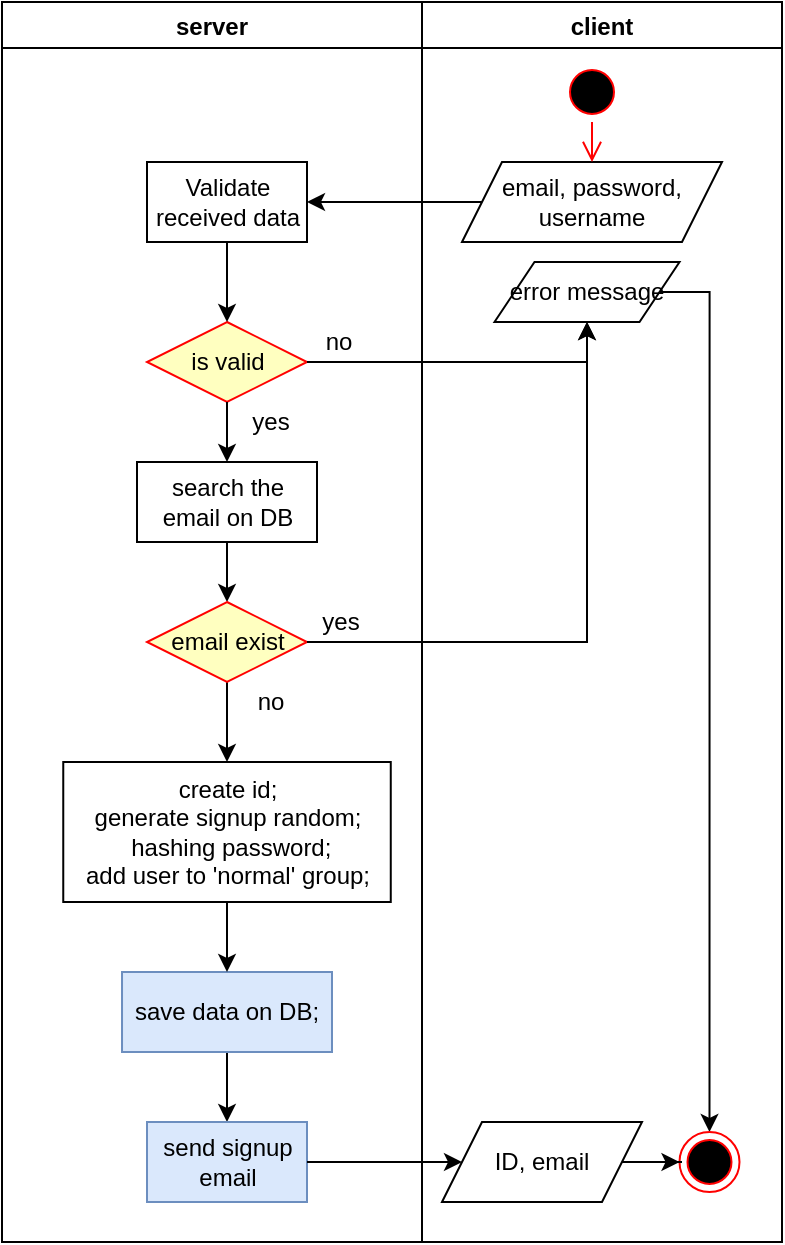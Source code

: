 <mxfile version="20.2.3" type="device" pages="9"><diagram id="muSzrTdx2v3iqFsg8A75" name="Signup FLOW"><mxGraphModel dx="1108" dy="551" grid="1" gridSize="10" guides="1" tooltips="1" connect="1" arrows="1" fold="1" page="1" pageScale="1" pageWidth="827" pageHeight="1169" math="0" shadow="0"><root><mxCell id="cLUnJc9Rh8HVLz45dUHM-0"/><mxCell id="cLUnJc9Rh8HVLz45dUHM-1" parent="cLUnJc9Rh8HVLz45dUHM-0"/><mxCell id="S2XJxYYsVil7eRcMYvqb-0" value="server" style="swimlane;startSize=23;" parent="cLUnJc9Rh8HVLz45dUHM-1" vertex="1"><mxGeometry x="150" y="100" width="210" height="620" as="geometry"/></mxCell><mxCell id="S2XJxYYsVil7eRcMYvqb-6" value="is valid" style="rhombus;whiteSpace=wrap;html=1;fillColor=#ffffc0;strokeColor=#ff0000;" parent="S2XJxYYsVil7eRcMYvqb-0" vertex="1"><mxGeometry x="72.5" y="160" width="80" height="40" as="geometry"/></mxCell><mxCell id="S2XJxYYsVil7eRcMYvqb-7" style="edgeStyle=orthogonalEdgeStyle;rounded=0;orthogonalLoop=1;jettySize=auto;html=1;entryX=0.5;entryY=0;entryDx=0;entryDy=0;" parent="S2XJxYYsVil7eRcMYvqb-0" source="S2XJxYYsVil7eRcMYvqb-8" target="S2XJxYYsVil7eRcMYvqb-12" edge="1"><mxGeometry relative="1" as="geometry"/></mxCell><mxCell id="S2XJxYYsVil7eRcMYvqb-8" value="search the email on DB" style="rounded=0;whiteSpace=wrap;html=1;" parent="S2XJxYYsVil7eRcMYvqb-0" vertex="1"><mxGeometry x="67.5" y="230" width="90" height="40" as="geometry"/></mxCell><mxCell id="S2XJxYYsVil7eRcMYvqb-9" style="edgeStyle=orthogonalEdgeStyle;rounded=0;orthogonalLoop=1;jettySize=auto;html=1;entryX=0.5;entryY=0;entryDx=0;entryDy=0;" parent="S2XJxYYsVil7eRcMYvqb-0" source="S2XJxYYsVil7eRcMYvqb-6" target="S2XJxYYsVil7eRcMYvqb-8" edge="1"><mxGeometry relative="1" as="geometry"><mxPoint x="65" y="240" as="targetPoint"/></mxGeometry></mxCell><mxCell id="S2XJxYYsVil7eRcMYvqb-11" style="edgeStyle=orthogonalEdgeStyle;rounded=0;orthogonalLoop=1;jettySize=auto;html=1;" parent="S2XJxYYsVil7eRcMYvqb-0" source="S2XJxYYsVil7eRcMYvqb-12" target="S2XJxYYsVil7eRcMYvqb-16" edge="1"><mxGeometry relative="1" as="geometry"/></mxCell><mxCell id="S2XJxYYsVil7eRcMYvqb-12" value="email exist" style="rhombus;whiteSpace=wrap;html=1;fillColor=#ffffc0;strokeColor=#ff0000;" parent="S2XJxYYsVil7eRcMYvqb-0" vertex="1"><mxGeometry x="72.5" y="300" width="80" height="40" as="geometry"/></mxCell><mxCell id="S2XJxYYsVil7eRcMYvqb-13" style="edgeStyle=orthogonalEdgeStyle;rounded=0;orthogonalLoop=1;jettySize=auto;html=1;entryX=0.5;entryY=0;entryDx=0;entryDy=0;" parent="S2XJxYYsVil7eRcMYvqb-0" source="S2XJxYYsVil7eRcMYvqb-14" target="S2XJxYYsVil7eRcMYvqb-26" edge="1"><mxGeometry relative="1" as="geometry"/></mxCell><mxCell id="S2XJxYYsVil7eRcMYvqb-14" value="save data on DB;" style="rounded=0;whiteSpace=wrap;html=1;fillColor=#dae8fc;strokeColor=#6c8ebf;" parent="S2XJxYYsVil7eRcMYvqb-0" vertex="1"><mxGeometry x="60.01" y="485" width="104.99" height="40" as="geometry"/></mxCell><mxCell id="JVK8S2qZRUpgyha9QQni-4" style="edgeStyle=orthogonalEdgeStyle;rounded=0;orthogonalLoop=1;jettySize=auto;html=1;" parent="S2XJxYYsVil7eRcMYvqb-0" source="S2XJxYYsVil7eRcMYvqb-16" target="S2XJxYYsVil7eRcMYvqb-14" edge="1"><mxGeometry relative="1" as="geometry"/></mxCell><mxCell id="S2XJxYYsVil7eRcMYvqb-16" value="create id; &lt;br&gt;generate signup random;&lt;br&gt;&amp;nbsp;hashing password;&lt;br&gt;add user to 'normal' group;" style="rounded=0;whiteSpace=wrap;html=1;" parent="S2XJxYYsVil7eRcMYvqb-0" vertex="1"><mxGeometry x="30.63" y="380" width="163.75" height="70" as="geometry"/></mxCell><mxCell id="S2XJxYYsVil7eRcMYvqb-20" value="no" style="text;html=1;align=center;verticalAlign=middle;resizable=0;points=[];autosize=1;strokeColor=none;" parent="S2XJxYYsVil7eRcMYvqb-0" vertex="1"><mxGeometry x="152.5" y="160" width="30" height="20" as="geometry"/></mxCell><mxCell id="S2XJxYYsVil7eRcMYvqb-21" value="yes" style="text;html=1;align=center;verticalAlign=middle;resizable=0;points=[];autosize=1;strokeColor=none;" parent="S2XJxYYsVil7eRcMYvqb-0" vertex="1"><mxGeometry x="153.75" y="300" width="30" height="20" as="geometry"/></mxCell><mxCell id="S2XJxYYsVil7eRcMYvqb-22" value="no" style="text;html=1;align=center;verticalAlign=middle;resizable=0;points=[];autosize=1;strokeColor=none;" parent="S2XJxYYsVil7eRcMYvqb-0" vertex="1"><mxGeometry x="119.37" y="340" width="30" height="20" as="geometry"/></mxCell><mxCell id="S2XJxYYsVil7eRcMYvqb-24" value="yes" style="text;html=1;align=center;verticalAlign=middle;resizable=0;points=[];autosize=1;strokeColor=none;" parent="S2XJxYYsVil7eRcMYvqb-0" vertex="1"><mxGeometry x="119.37" y="200" width="30" height="20" as="geometry"/></mxCell><mxCell id="S2XJxYYsVil7eRcMYvqb-26" value="send signup email" style="rounded=0;whiteSpace=wrap;html=1;fillColor=#dae8fc;strokeColor=#6c8ebf;" parent="S2XJxYYsVil7eRcMYvqb-0" vertex="1"><mxGeometry x="72.5" y="560" width="80" height="40" as="geometry"/></mxCell><mxCell id="JVK8S2qZRUpgyha9QQni-2" style="edgeStyle=orthogonalEdgeStyle;rounded=0;orthogonalLoop=1;jettySize=auto;html=1;entryX=0.5;entryY=0;entryDx=0;entryDy=0;" parent="S2XJxYYsVil7eRcMYvqb-0" source="JVK8S2qZRUpgyha9QQni-0" target="S2XJxYYsVil7eRcMYvqb-6" edge="1"><mxGeometry relative="1" as="geometry"/></mxCell><mxCell id="JVK8S2qZRUpgyha9QQni-0" value="Validate received data" style="whiteSpace=wrap;html=1;" parent="S2XJxYYsVil7eRcMYvqb-0" vertex="1"><mxGeometry x="72.5" y="80" width="80" height="40" as="geometry"/></mxCell><mxCell id="S2XJxYYsVil7eRcMYvqb-27" value="client" style="swimlane;startSize=23;" parent="cLUnJc9Rh8HVLz45dUHM-1" vertex="1"><mxGeometry x="360" y="100" width="180" height="620" as="geometry"/></mxCell><mxCell id="v_rw9YnM26JVNaINLqL_-0" style="edgeStyle=orthogonalEdgeStyle;rounded=0;orthogonalLoop=1;jettySize=auto;html=1;entryX=0.5;entryY=0;entryDx=0;entryDy=0;" parent="S2XJxYYsVil7eRcMYvqb-27" source="S2XJxYYsVil7eRcMYvqb-17" target="S2XJxYYsVil7eRcMYvqb-23" edge="1"><mxGeometry relative="1" as="geometry"><Array as="points"><mxPoint x="144" y="145"/></Array></mxGeometry></mxCell><mxCell id="S2XJxYYsVil7eRcMYvqb-17" value="error message" style="shape=parallelogram;perimeter=parallelogramPerimeter;whiteSpace=wrap;html=1;fixedSize=1;" parent="S2XJxYYsVil7eRcMYvqb-27" vertex="1"><mxGeometry x="36.25" y="130" width="92.5" height="30" as="geometry"/></mxCell><mxCell id="S2XJxYYsVil7eRcMYvqb-4" value="email, password, username" style="shape=parallelogram;perimeter=parallelogramPerimeter;whiteSpace=wrap;html=1;fixedSize=1;" parent="S2XJxYYsVil7eRcMYvqb-27" vertex="1"><mxGeometry x="20" y="80" width="130" height="40" as="geometry"/></mxCell><mxCell id="S2XJxYYsVil7eRcMYvqb-1" value="" style="ellipse;html=1;shape=startState;fillColor=#000000;strokeColor=#ff0000;" parent="S2XJxYYsVil7eRcMYvqb-27" vertex="1"><mxGeometry x="70" y="30" width="30" height="30" as="geometry"/></mxCell><mxCell id="S2XJxYYsVil7eRcMYvqb-2" value="" style="edgeStyle=orthogonalEdgeStyle;html=1;verticalAlign=bottom;endArrow=open;endSize=8;strokeColor=#ff0000;entryX=0.5;entryY=0;entryDx=0;entryDy=0;" parent="S2XJxYYsVil7eRcMYvqb-27" source="S2XJxYYsVil7eRcMYvqb-1" target="S2XJxYYsVil7eRcMYvqb-4" edge="1"><mxGeometry relative="1" as="geometry"><mxPoint x="-165" y="80" as="targetPoint"/></mxGeometry></mxCell><mxCell id="S2XJxYYsVil7eRcMYvqb-23" value="" style="ellipse;html=1;shape=endState;fillColor=#000000;strokeColor=#ff0000;" parent="S2XJxYYsVil7eRcMYvqb-27" vertex="1"><mxGeometry x="128.75" y="565" width="30" height="30" as="geometry"/></mxCell><mxCell id="S2XJxYYsVil7eRcMYvqb-55" style="edgeStyle=orthogonalEdgeStyle;rounded=0;orthogonalLoop=1;jettySize=auto;html=1;entryX=0;entryY=0.5;entryDx=0;entryDy=0;" parent="S2XJxYYsVil7eRcMYvqb-27" source="S2XJxYYsVil7eRcMYvqb-19" target="S2XJxYYsVil7eRcMYvqb-23" edge="1"><mxGeometry relative="1" as="geometry"/></mxCell><mxCell id="S2XJxYYsVil7eRcMYvqb-19" value="ID, email" style="shape=parallelogram;perimeter=parallelogramPerimeter;whiteSpace=wrap;html=1;fixedSize=1;" parent="S2XJxYYsVil7eRcMYvqb-27" vertex="1"><mxGeometry x="10" y="560" width="100" height="40" as="geometry"/></mxCell><mxCell id="S2XJxYYsVil7eRcMYvqb-10" style="edgeStyle=orthogonalEdgeStyle;rounded=0;orthogonalLoop=1;jettySize=auto;html=1;entryX=0.5;entryY=1;entryDx=0;entryDy=0;" parent="cLUnJc9Rh8HVLz45dUHM-1" source="S2XJxYYsVil7eRcMYvqb-12" target="S2XJxYYsVil7eRcMYvqb-17" edge="1"><mxGeometry relative="1" as="geometry"><mxPoint x="307.5" y="185" as="targetPoint"/></mxGeometry></mxCell><mxCell id="S2XJxYYsVil7eRcMYvqb-5" style="edgeStyle=orthogonalEdgeStyle;rounded=0;orthogonalLoop=1;jettySize=auto;html=1;entryX=0.5;entryY=1;entryDx=0;entryDy=0;" parent="cLUnJc9Rh8HVLz45dUHM-1" source="S2XJxYYsVil7eRcMYvqb-6" target="S2XJxYYsVil7eRcMYvqb-17" edge="1"><mxGeometry relative="1" as="geometry"><mxPoint x="307.5" y="185" as="targetPoint"/></mxGeometry></mxCell><mxCell id="S2XJxYYsVil7eRcMYvqb-54" style="edgeStyle=orthogonalEdgeStyle;rounded=0;orthogonalLoop=1;jettySize=auto;html=1;entryX=0;entryY=0.5;entryDx=0;entryDy=0;" parent="cLUnJc9Rh8HVLz45dUHM-1" source="S2XJxYYsVil7eRcMYvqb-26" target="S2XJxYYsVil7eRcMYvqb-19" edge="1"><mxGeometry relative="1" as="geometry"/></mxCell><mxCell id="JVK8S2qZRUpgyha9QQni-3" style="edgeStyle=orthogonalEdgeStyle;rounded=0;orthogonalLoop=1;jettySize=auto;html=1;entryX=1;entryY=0.5;entryDx=0;entryDy=0;" parent="cLUnJc9Rh8HVLz45dUHM-1" source="S2XJxYYsVil7eRcMYvqb-4" target="JVK8S2qZRUpgyha9QQni-0" edge="1"><mxGeometry relative="1" as="geometry"/></mxCell></root></mxGraphModel></diagram><diagram id="LlZZOJKPxvFGyYCdHvV1" name="Complete Signup Flow"><mxGraphModel dx="1108" dy="551" grid="1" gridSize="10" guides="1" tooltips="1" connect="1" arrows="1" fold="1" page="1" pageScale="1" pageWidth="827" pageHeight="1169" math="0" shadow="0"><root><mxCell id="TDlJG462nB_bgToQ7eIW-0"/><mxCell id="TDlJG462nB_bgToQ7eIW-1" parent="TDlJG462nB_bgToQ7eIW-0"/><mxCell id="UiWHs8fd6RNadd-swGgg-0" value="server" style="swimlane;startSize=23;" parent="TDlJG462nB_bgToQ7eIW-1" vertex="1"><mxGeometry x="160" y="110" width="230" height="1440" as="geometry"/></mxCell><mxCell id="xnx8vpzX6hr1ovhE2WDE-1" style="edgeStyle=orthogonalEdgeStyle;rounded=0;orthogonalLoop=1;jettySize=auto;html=1;" parent="UiWHs8fd6RNadd-swGgg-0" source="TUMCppGbgau4jxYftp0G-3" target="xnx8vpzX6hr1ovhE2WDE-0" edge="1"><mxGeometry relative="1" as="geometry"/></mxCell><mxCell id="TUMCppGbgau4jxYftp0G-3" value="validate received data" style="rounded=0;whiteSpace=wrap;html=1;" parent="UiWHs8fd6RNadd-swGgg-0" vertex="1"><mxGeometry x="68.75" y="155" width="75" height="40" as="geometry"/></mxCell><mxCell id="bjeKdxGr28c90V0ri2GD-0" style="edgeStyle=orthogonalEdgeStyle;rounded=0;orthogonalLoop=1;jettySize=auto;html=1;" parent="UiWHs8fd6RNadd-swGgg-0" source="xnx8vpzX6hr1ovhE2WDE-0" target="xnx8vpzX6hr1ovhE2WDE-4" edge="1"><mxGeometry relative="1" as="geometry"/></mxCell><mxCell id="xnx8vpzX6hr1ovhE2WDE-0" value="is valid" style="rhombus;whiteSpace=wrap;html=1;fillColor=#ffffc0;strokeColor=#ff0000;" parent="UiWHs8fd6RNadd-swGgg-0" vertex="1"><mxGeometry x="66.25" y="220" width="80" height="40" as="geometry"/></mxCell><mxCell id="xnx8vpzX6hr1ovhE2WDE-3" value="no" style="text;html=1;align=center;verticalAlign=middle;resizable=0;points=[];autosize=1;strokeColor=none;" parent="UiWHs8fd6RNadd-swGgg-0" vertex="1"><mxGeometry x="146.25" y="220" width="30" height="20" as="geometry"/></mxCell><mxCell id="xnx8vpzX6hr1ovhE2WDE-4" value="search user by email on DB" style="rounded=0;whiteSpace=wrap;html=1;" parent="UiWHs8fd6RNadd-swGgg-0" vertex="1"><mxGeometry x="66.25" y="290" width="80" height="40" as="geometry"/></mxCell><mxCell id="mEiLKJslUUMUX6dn5zvE-0" value="yes" style="text;html=1;align=center;verticalAlign=middle;resizable=0;points=[];autosize=1;strokeColor=none;" parent="UiWHs8fd6RNadd-swGgg-0" vertex="1"><mxGeometry x="116.25" y="260" width="30" height="20" as="geometry"/></mxCell><mxCell id="TlG16YOUcPu8EcrBYQ0g-5" style="edgeStyle=orthogonalEdgeStyle;rounded=0;orthogonalLoop=1;jettySize=auto;html=1;entryX=0.5;entryY=0;entryDx=0;entryDy=0;" parent="UiWHs8fd6RNadd-swGgg-0" source="CS8ofQNmkWP3EBZMagXy-1" target="bFsI6PU6P0C5ZD_zb8aa-0" edge="1"><mxGeometry relative="1" as="geometry"/></mxCell><mxCell id="CS8ofQNmkWP3EBZMagXy-1" value="user exist" style="rhombus;whiteSpace=wrap;html=1;fillColor=#ffffc0;strokeColor=#ff0000;" parent="UiWHs8fd6RNadd-swGgg-0" vertex="1"><mxGeometry x="58.76" y="370" width="91.24" height="40" as="geometry"/></mxCell><mxCell id="CS8ofQNmkWP3EBZMagXy-0" style="edgeStyle=orthogonalEdgeStyle;rounded=0;orthogonalLoop=1;jettySize=auto;html=1;entryX=0.5;entryY=0;entryDx=0;entryDy=0;" parent="UiWHs8fd6RNadd-swGgg-0" source="xnx8vpzX6hr1ovhE2WDE-4" target="CS8ofQNmkWP3EBZMagXy-1" edge="1"><mxGeometry relative="1" as="geometry"><mxPoint x="107.5" y="340" as="targetPoint"/></mxGeometry></mxCell><mxCell id="CS8ofQNmkWP3EBZMagXy-3" value="no" style="text;html=1;align=center;verticalAlign=middle;resizable=0;points=[];autosize=1;strokeColor=none;" parent="UiWHs8fd6RNadd-swGgg-0" vertex="1"><mxGeometry x="152.51" y="380" width="30" height="20" as="geometry"/></mxCell><mxCell id="g0l8ufSXBVjmo_AGT2pB-7" value="set is_complete to true;&lt;br&gt;delete signup random;&lt;br&gt;create session" style="rounded=0;whiteSpace=wrap;html=1;" parent="UiWHs8fd6RNadd-swGgg-0" vertex="1"><mxGeometry x="37.51" y="1200" width="140" height="60" as="geometry"/></mxCell><mxCell id="zyTcflJSCYUN50xUUrme-0" value="Save the data on DB" style="rounded=0;whiteSpace=wrap;html=1;fillColor=#dae8fc;strokeColor=#6c8ebf;" parent="UiWHs8fd6RNadd-swGgg-0" vertex="1"><mxGeometry x="60.01" y="1300" width="95" height="40" as="geometry"/></mxCell><mxCell id="zyTcflJSCYUN50xUUrme-1" style="edgeStyle=orthogonalEdgeStyle;rounded=0;orthogonalLoop=1;jettySize=auto;html=1;entryX=0.5;entryY=0;entryDx=0;entryDy=0;" parent="UiWHs8fd6RNadd-swGgg-0" source="g0l8ufSXBVjmo_AGT2pB-7" target="zyTcflJSCYUN50xUUrme-0" edge="1"><mxGeometry relative="1" as="geometry"/></mxCell><mxCell id="bFsI6PU6P0C5ZD_zb8aa-10" style="edgeStyle=orthogonalEdgeStyle;rounded=0;orthogonalLoop=1;jettySize=auto;html=1;entryX=0.5;entryY=0;entryDx=0;entryDy=0;" parent="UiWHs8fd6RNadd-swGgg-0" source="EUcXJXnIATDVGfgmFaCc-0" target="bFsI6PU6P0C5ZD_zb8aa-9" edge="1"><mxGeometry relative="1" as="geometry"/></mxCell><mxCell id="EUcXJXnIATDVGfgmFaCc-0" value="random equals" style="rhombus;whiteSpace=wrap;html=1;fillColor=#ffffc0;strokeColor=#ff0000;" parent="UiWHs8fd6RNadd-swGgg-0" vertex="1"><mxGeometry x="53.76" y="680" width="100" height="40" as="geometry"/></mxCell><mxCell id="EUcXJXnIATDVGfgmFaCc-3" value="no" style="text;html=1;align=center;verticalAlign=middle;resizable=0;points=[];autosize=1;strokeColor=none;" parent="UiWHs8fd6RNadd-swGgg-0" vertex="1"><mxGeometry x="146.88" y="670" width="30" height="20" as="geometry"/></mxCell><mxCell id="g0l8ufSXBVjmo_AGT2pB-8" value="yes" style="text;html=1;align=center;verticalAlign=middle;resizable=0;points=[];autosize=1;strokeColor=none;" parent="UiWHs8fd6RNadd-swGgg-0" vertex="1"><mxGeometry x="110" y="420" width="30" height="20" as="geometry"/></mxCell><mxCell id="KkEFMHiIc09MxcHm-nY2-6" style="edgeStyle=orthogonalEdgeStyle;rounded=0;orthogonalLoop=1;jettySize=auto;html=1;entryX=0.5;entryY=0;entryDx=0;entryDy=0;" parent="UiWHs8fd6RNadd-swGgg-0" source="KkEFMHiIc09MxcHm-nY2-4" target="EUcXJXnIATDVGfgmFaCc-0" edge="1"><mxGeometry relative="1" as="geometry"/></mxCell><mxCell id="KkEFMHiIc09MxcHm-nY2-4" value="compare signup random key with received random" style="whiteSpace=wrap;html=1;" parent="UiWHs8fd6RNadd-swGgg-0" vertex="1"><mxGeometry x="40.61" y="600" width="126.25" height="50" as="geometry"/></mxCell><mxCell id="EUcXJXnIATDVGfgmFaCc-6" value="yes" style="text;html=1;align=center;verticalAlign=middle;resizable=0;points=[];autosize=1;strokeColor=none;" parent="UiWHs8fd6RNadd-swGgg-0" vertex="1"><mxGeometry x="120" y="720" width="30" height="20" as="geometry"/></mxCell><mxCell id="bFsI6PU6P0C5ZD_zb8aa-3" style="edgeStyle=orthogonalEdgeStyle;rounded=0;orthogonalLoop=1;jettySize=auto;html=1;entryX=0.5;entryY=0;entryDx=0;entryDy=0;" parent="UiWHs8fd6RNadd-swGgg-0" source="bFsI6PU6P0C5ZD_zb8aa-0" target="bFsI6PU6P0C5ZD_zb8aa-2" edge="1"><mxGeometry relative="1" as="geometry"/></mxCell><mxCell id="bFsI6PU6P0C5ZD_zb8aa-0" value="search signup random by user id on DB" style="rounded=0;whiteSpace=wrap;html=1;" parent="UiWHs8fd6RNadd-swGgg-0" vertex="1"><mxGeometry x="32.49" y="455" width="143.76" height="40" as="geometry"/></mxCell><mxCell id="bFsI6PU6P0C5ZD_zb8aa-6" style="edgeStyle=orthogonalEdgeStyle;rounded=0;orthogonalLoop=1;jettySize=auto;html=1;entryX=0.5;entryY=0;entryDx=0;entryDy=0;" parent="UiWHs8fd6RNadd-swGgg-0" source="bFsI6PU6P0C5ZD_zb8aa-2" target="KkEFMHiIc09MxcHm-nY2-4" edge="1"><mxGeometry relative="1" as="geometry"/></mxCell><mxCell id="bFsI6PU6P0C5ZD_zb8aa-2" value="random exist" style="rhombus;whiteSpace=wrap;html=1;fillColor=#ffffc0;strokeColor=#ff0000;" parent="UiWHs8fd6RNadd-swGgg-0" vertex="1"><mxGeometry x="53.74" y="530" width="100" height="40" as="geometry"/></mxCell><mxCell id="bFsI6PU6P0C5ZD_zb8aa-7" value="yes" style="text;html=1;align=center;verticalAlign=middle;resizable=0;points=[];autosize=1;strokeColor=none;" parent="UiWHs8fd6RNadd-swGgg-0" vertex="1"><mxGeometry x="115" y="570" width="30" height="20" as="geometry"/></mxCell><mxCell id="bFsI6PU6P0C5ZD_zb8aa-12" style="edgeStyle=orthogonalEdgeStyle;rounded=0;orthogonalLoop=1;jettySize=auto;html=1;entryX=0.5;entryY=0;entryDx=0;entryDy=0;" parent="UiWHs8fd6RNadd-swGgg-0" source="bFsI6PU6P0C5ZD_zb8aa-9" target="bFsI6PU6P0C5ZD_zb8aa-11" edge="1"><mxGeometry relative="1" as="geometry"/></mxCell><mxCell id="bFsI6PU6P0C5ZD_zb8aa-9" value="check signup random expiration" style="whiteSpace=wrap;html=1;" parent="UiWHs8fd6RNadd-swGgg-0" vertex="1"><mxGeometry x="63.74" y="760" width="80" height="40" as="geometry"/></mxCell><mxCell id="bFsI6PU6P0C5ZD_zb8aa-11" value="random expire" style="rhombus;whiteSpace=wrap;html=1;fillColor=#ffffc0;strokeColor=#ff0000;" parent="UiWHs8fd6RNadd-swGgg-0" vertex="1"><mxGeometry x="53.76" y="830" width="100" height="40" as="geometry"/></mxCell><mxCell id="bFsI6PU6P0C5ZD_zb8aa-15" value="yes" style="text;html=1;align=center;verticalAlign=middle;resizable=0;points=[];autosize=1;strokeColor=none;" parent="UiWHs8fd6RNadd-swGgg-0" vertex="1"><mxGeometry x="151.24" y="820" width="30" height="20" as="geometry"/></mxCell><mxCell id="bFsI6PU6P0C5ZD_zb8aa-16" value="no" style="text;html=1;align=center;verticalAlign=middle;resizable=0;points=[];autosize=1;strokeColor=none;" parent="UiWHs8fd6RNadd-swGgg-0" vertex="1"><mxGeometry x="115" y="870" width="30" height="20" as="geometry"/></mxCell><mxCell id="TlG16YOUcPu8EcrBYQ0g-15" style="edgeStyle=orthogonalEdgeStyle;rounded=0;orthogonalLoop=1;jettySize=auto;html=1;entryX=0.5;entryY=0;entryDx=0;entryDy=0;" parent="UiWHs8fd6RNadd-swGgg-0" source="-pPWhM6RORuEBnmm6hKG-0" target="TlG16YOUcPu8EcrBYQ0g-13" edge="1"><mxGeometry relative="1" as="geometry"/></mxCell><mxCell id="-pPWhM6RORuEBnmm6hKG-0" value="passwods equals" style="rhombus;whiteSpace=wrap;html=1;fillColor=#ffffc0;strokeColor=#ff0000;" parent="UiWHs8fd6RNadd-swGgg-0" vertex="1"><mxGeometry x="54.38" y="970" width="100" height="40" as="geometry"/></mxCell><mxCell id="-pPWhM6RORuEBnmm6hKG-2" value="yes" style="text;html=1;align=center;verticalAlign=middle;resizable=0;points=[];autosize=1;strokeColor=none;" parent="UiWHs8fd6RNadd-swGgg-0" vertex="1"><mxGeometry x="115" y="1010" width="30" height="20" as="geometry"/></mxCell><mxCell id="QoJ7bzps6yAerrnek95v-0" value="create access and refresh token" style="rounded=0;whiteSpace=wrap;html=1;" parent="UiWHs8fd6RNadd-swGgg-0" vertex="1"><mxGeometry x="64.38" y="1370" width="85" height="40" as="geometry"/></mxCell><mxCell id="zyTcflJSCYUN50xUUrme-2" style="edgeStyle=orthogonalEdgeStyle;rounded=0;orthogonalLoop=1;jettySize=auto;html=1;entryX=0.5;entryY=0;entryDx=0;entryDy=0;" parent="UiWHs8fd6RNadd-swGgg-0" source="zyTcflJSCYUN50xUUrme-0" target="QoJ7bzps6yAerrnek95v-0" edge="1"><mxGeometry relative="1" as="geometry"/></mxCell><mxCell id="bFsI6PU6P0C5ZD_zb8aa-5" value="no" style="text;html=1;align=center;verticalAlign=middle;resizable=0;points=[];autosize=1;strokeColor=none;" parent="UiWHs8fd6RNadd-swGgg-0" vertex="1"><mxGeometry x="154.38" y="530" width="30" height="20" as="geometry"/></mxCell><mxCell id="TlG16YOUcPu8EcrBYQ0g-8" style="edgeStyle=orthogonalEdgeStyle;rounded=0;orthogonalLoop=1;jettySize=auto;html=1;entryX=0.5;entryY=0;entryDx=0;entryDy=0;" parent="UiWHs8fd6RNadd-swGgg-0" source="TlG16YOUcPu8EcrBYQ0g-6" target="-pPWhM6RORuEBnmm6hKG-0" edge="1"><mxGeometry relative="1" as="geometry"/></mxCell><mxCell id="TlG16YOUcPu8EcrBYQ0g-6" value="compare user passwords" style="whiteSpace=wrap;html=1;" parent="UiWHs8fd6RNadd-swGgg-0" vertex="1"><mxGeometry x="63.74" y="900" width="80" height="40" as="geometry"/></mxCell><mxCell id="TlG16YOUcPu8EcrBYQ0g-7" style="edgeStyle=orthogonalEdgeStyle;rounded=0;orthogonalLoop=1;jettySize=auto;html=1;entryX=0.5;entryY=0;entryDx=0;entryDy=0;" parent="UiWHs8fd6RNadd-swGgg-0" source="bFsI6PU6P0C5ZD_zb8aa-11" target="TlG16YOUcPu8EcrBYQ0g-6" edge="1"><mxGeometry relative="1" as="geometry"/></mxCell><mxCell id="TlG16YOUcPu8EcrBYQ0g-14" style="edgeStyle=orthogonalEdgeStyle;rounded=0;orthogonalLoop=1;jettySize=auto;html=1;entryX=0.5;entryY=0;entryDx=0;entryDy=0;" parent="UiWHs8fd6RNadd-swGgg-0" source="TlG16YOUcPu8EcrBYQ0g-9" target="g0l8ufSXBVjmo_AGT2pB-7" edge="1"><mxGeometry relative="1" as="geometry"/></mxCell><mxCell id="TlG16YOUcPu8EcrBYQ0g-9" value="complete signup" style="rhombus;whiteSpace=wrap;html=1;fillColor=#ffffc0;strokeColor=#ff0000;" parent="UiWHs8fd6RNadd-swGgg-0" vertex="1"><mxGeometry x="57.51" y="1130" width="100" height="40" as="geometry"/></mxCell><mxCell id="TlG16YOUcPu8EcrBYQ0g-10" value="no" style="text;html=1;align=center;verticalAlign=middle;resizable=0;points=[];autosize=1;strokeColor=none;" parent="UiWHs8fd6RNadd-swGgg-0" vertex="1"><mxGeometry x="119.38" y="1170" width="30" height="20" as="geometry"/></mxCell><mxCell id="TlG16YOUcPu8EcrBYQ0g-11" value="yes" style="text;html=1;align=center;verticalAlign=middle;resizable=0;points=[];autosize=1;strokeColor=none;" parent="UiWHs8fd6RNadd-swGgg-0" vertex="1"><mxGeometry x="145" y="1120" width="30" height="20" as="geometry"/></mxCell><mxCell id="TlG16YOUcPu8EcrBYQ0g-12" style="edgeStyle=orthogonalEdgeStyle;rounded=0;orthogonalLoop=1;jettySize=auto;html=1;entryX=0.5;entryY=0;entryDx=0;entryDy=0;" parent="UiWHs8fd6RNadd-swGgg-0" source="TlG16YOUcPu8EcrBYQ0g-13" target="TlG16YOUcPu8EcrBYQ0g-9" edge="1"><mxGeometry relative="1" as="geometry"/></mxCell><mxCell id="TlG16YOUcPu8EcrBYQ0g-13" value="check signup status" style="whiteSpace=wrap;html=1;" parent="UiWHs8fd6RNadd-swGgg-0" vertex="1"><mxGeometry x="67.51" y="1059" width="80" height="40" as="geometry"/></mxCell><mxCell id="UiWHs8fd6RNadd-swGgg-16" value="client" style="swimlane;startSize=23;" parent="TDlJG462nB_bgToQ7eIW-1" vertex="1"><mxGeometry x="390" y="110" width="210" height="1440" as="geometry"/></mxCell><mxCell id="NnG5pZiNDGamp3Rld5JD-0" style="edgeStyle=orthogonalEdgeStyle;rounded=0;orthogonalLoop=1;jettySize=auto;html=1;entryX=0.5;entryY=0;entryDx=0;entryDy=0;" parent="UiWHs8fd6RNadd-swGgg-16" source="UiWHs8fd6RNadd-swGgg-17" target="UiWHs8fd6RNadd-swGgg-21" edge="1"><mxGeometry relative="1" as="geometry"/></mxCell><mxCell id="UiWHs8fd6RNadd-swGgg-17" value="error message" style="shape=parallelogram;perimeter=parallelogramPerimeter;whiteSpace=wrap;html=1;fixedSize=1;" parent="UiWHs8fd6RNadd-swGgg-16" vertex="1"><mxGeometry x="24" y="225" width="92.5" height="30" as="geometry"/></mxCell><mxCell id="UiWHs8fd6RNadd-swGgg-19" value="" style="ellipse;html=1;shape=startState;fillColor=#000000;strokeColor=#ff0000;" parent="UiWHs8fd6RNadd-swGgg-16" vertex="1"><mxGeometry x="63.75" y="30" width="30" height="30" as="geometry"/></mxCell><mxCell id="UiWHs8fd6RNadd-swGgg-20" value="" style="edgeStyle=orthogonalEdgeStyle;html=1;verticalAlign=bottom;endArrow=open;endSize=8;strokeColor=#ff0000;entryX=0.5;entryY=0;entryDx=0;entryDy=0;" parent="UiWHs8fd6RNadd-swGgg-16" source="UiWHs8fd6RNadd-swGgg-19" target="UiWHs8fd6RNadd-swGgg-28" edge="1"><mxGeometry relative="1" as="geometry"><mxPoint x="79" y="110" as="targetPoint"/></mxGeometry></mxCell><mxCell id="UiWHs8fd6RNadd-swGgg-21" value="" style="ellipse;html=1;shape=endState;fillColor=#000000;strokeColor=#ff0000;" parent="UiWHs8fd6RNadd-swGgg-16" vertex="1"><mxGeometry x="170" y="1375" width="30" height="30" as="geometry"/></mxCell><mxCell id="UiWHs8fd6RNadd-swGgg-22" style="edgeStyle=orthogonalEdgeStyle;rounded=0;orthogonalLoop=1;jettySize=auto;html=1;entryX=0;entryY=0.5;entryDx=0;entryDy=0;exitX=1;exitY=0.5;exitDx=0;exitDy=0;" parent="UiWHs8fd6RNadd-swGgg-16" source="mSmzbEH1T-AgT9pt4xn4-0" target="UiWHs8fd6RNadd-swGgg-21" edge="1"><mxGeometry relative="1" as="geometry"><mxPoint x="110.25" y="1310" as="sourcePoint"/></mxGeometry></mxCell><mxCell id="UiWHs8fd6RNadd-swGgg-30" style="edgeStyle=orthogonalEdgeStyle;rounded=0;orthogonalLoop=1;jettySize=auto;html=1;entryX=0.5;entryY=0;entryDx=0;entryDy=0;" parent="UiWHs8fd6RNadd-swGgg-16" source="UiWHs8fd6RNadd-swGgg-28" target="UiWHs8fd6RNadd-swGgg-29" edge="1"><mxGeometry relative="1" as="geometry"/></mxCell><mxCell id="UiWHs8fd6RNadd-swGgg-28" value="receive signup email" style="rounded=0;whiteSpace=wrap;html=1;" parent="UiWHs8fd6RNadd-swGgg-16" vertex="1"><mxGeometry x="33.25" y="80" width="91" height="40" as="geometry"/></mxCell><mxCell id="UiWHs8fd6RNadd-swGgg-29" value="email, random, password" style="shape=parallelogram;perimeter=parallelogramPerimeter;whiteSpace=wrap;html=1;fixedSize=1;" parent="UiWHs8fd6RNadd-swGgg-16" vertex="1"><mxGeometry x="14.56" y="155" width="128.37" height="40" as="geometry"/></mxCell><mxCell id="mSmzbEH1T-AgT9pt4xn4-0" value="access_token, refresh_token" style="shape=parallelogram;perimeter=parallelogramPerimeter;whiteSpace=wrap;html=1;fixedSize=1;" parent="UiWHs8fd6RNadd-swGgg-16" vertex="1"><mxGeometry x="14.56" y="1370" width="135" height="40" as="geometry"/></mxCell><mxCell id="TUMCppGbgau4jxYftp0G-4" style="edgeStyle=orthogonalEdgeStyle;rounded=0;orthogonalLoop=1;jettySize=auto;html=1;entryX=1;entryY=0.5;entryDx=0;entryDy=0;" parent="TDlJG462nB_bgToQ7eIW-1" source="UiWHs8fd6RNadd-swGgg-29" target="TUMCppGbgau4jxYftp0G-3" edge="1"><mxGeometry relative="1" as="geometry"/></mxCell><mxCell id="xnx8vpzX6hr1ovhE2WDE-2" style="edgeStyle=orthogonalEdgeStyle;rounded=0;orthogonalLoop=1;jettySize=auto;html=1;entryX=0;entryY=0.5;entryDx=0;entryDy=0;" parent="TDlJG462nB_bgToQ7eIW-1" source="xnx8vpzX6hr1ovhE2WDE-0" target="UiWHs8fd6RNadd-swGgg-17" edge="1"><mxGeometry relative="1" as="geometry"/></mxCell><mxCell id="CS8ofQNmkWP3EBZMagXy-2" style="edgeStyle=orthogonalEdgeStyle;rounded=0;orthogonalLoop=1;jettySize=auto;html=1;entryX=0.5;entryY=1;entryDx=0;entryDy=0;" parent="TDlJG462nB_bgToQ7eIW-1" source="CS8ofQNmkWP3EBZMagXy-1" target="UiWHs8fd6RNadd-swGgg-17" edge="1"><mxGeometry relative="1" as="geometry"/></mxCell><mxCell id="EUcXJXnIATDVGfgmFaCc-4" style="edgeStyle=orthogonalEdgeStyle;rounded=0;orthogonalLoop=1;jettySize=auto;html=1;entryX=0.5;entryY=1;entryDx=0;entryDy=0;" parent="TDlJG462nB_bgToQ7eIW-1" source="EUcXJXnIATDVGfgmFaCc-0" target="UiWHs8fd6RNadd-swGgg-17" edge="1"><mxGeometry relative="1" as="geometry"/></mxCell><mxCell id="bFsI6PU6P0C5ZD_zb8aa-4" style="edgeStyle=orthogonalEdgeStyle;rounded=0;orthogonalLoop=1;jettySize=auto;html=1;entryX=0.5;entryY=1;entryDx=0;entryDy=0;" parent="TDlJG462nB_bgToQ7eIW-1" source="bFsI6PU6P0C5ZD_zb8aa-2" target="UiWHs8fd6RNadd-swGgg-17" edge="1"><mxGeometry relative="1" as="geometry"/></mxCell><mxCell id="bFsI6PU6P0C5ZD_zb8aa-14" style="edgeStyle=orthogonalEdgeStyle;rounded=0;orthogonalLoop=1;jettySize=auto;html=1;entryX=0.5;entryY=1;entryDx=0;entryDy=0;" parent="TDlJG462nB_bgToQ7eIW-1" source="bFsI6PU6P0C5ZD_zb8aa-11" target="UiWHs8fd6RNadd-swGgg-17" edge="1"><mxGeometry relative="1" as="geometry"/></mxCell><mxCell id="-pPWhM6RORuEBnmm6hKG-3" value="no" style="text;html=1;align=center;verticalAlign=middle;resizable=0;points=[];autosize=1;strokeColor=none;" parent="TDlJG462nB_bgToQ7eIW-1" vertex="1"><mxGeometry x="320" y="1070" width="30" height="20" as="geometry"/></mxCell><mxCell id="-pPWhM6RORuEBnmm6hKG-4" style="edgeStyle=orthogonalEdgeStyle;rounded=0;orthogonalLoop=1;jettySize=auto;html=1;entryX=0.5;entryY=1;entryDx=0;entryDy=0;" parent="TDlJG462nB_bgToQ7eIW-1" source="-pPWhM6RORuEBnmm6hKG-0" target="UiWHs8fd6RNadd-swGgg-17" edge="1"><mxGeometry relative="1" as="geometry"/></mxCell><mxCell id="tAwTUTlPRbcnpXkSZbWb-0" style="edgeStyle=orthogonalEdgeStyle;rounded=0;orthogonalLoop=1;jettySize=auto;html=1;entryX=0;entryY=0.5;entryDx=0;entryDy=0;" parent="TDlJG462nB_bgToQ7eIW-1" source="QoJ7bzps6yAerrnek95v-0" target="mSmzbEH1T-AgT9pt4xn4-0" edge="1"><mxGeometry relative="1" as="geometry"><mxPoint x="420.25" y="1420" as="targetPoint"/><Array as="points"><mxPoint x="415" y="1500"/></Array></mxGeometry></mxCell><mxCell id="TlG16YOUcPu8EcrBYQ0g-16" style="edgeStyle=orthogonalEdgeStyle;rounded=0;orthogonalLoop=1;jettySize=auto;html=1;entryX=0.5;entryY=1;entryDx=0;entryDy=0;" parent="TDlJG462nB_bgToQ7eIW-1" source="TlG16YOUcPu8EcrBYQ0g-9" target="UiWHs8fd6RNadd-swGgg-17" edge="1"><mxGeometry relative="1" as="geometry"/></mxCell></root></mxGraphModel></diagram><diagram id="n3PBBQ25lm6nDjptPFKz" name="Authenticate Flow"><mxGraphModel dx="1108" dy="551" grid="1" gridSize="10" guides="1" tooltips="1" connect="1" arrows="1" fold="1" page="1" pageScale="1" pageWidth="827" pageHeight="1169" math="0" shadow="0"><root><mxCell id="evriJ3UTE5bMuEiDUzyc-0"/><mxCell id="evriJ3UTE5bMuEiDUzyc-1" parent="evriJ3UTE5bMuEiDUzyc-0"/><mxCell id="Kb6_s0WlSlyjjL6JQLZg-0" value="server" style="swimlane;startSize=23;" parent="evriJ3UTE5bMuEiDUzyc-1" vertex="1"><mxGeometry x="90" y="100" width="180" height="880" as="geometry"/></mxCell><mxCell id="Kb6_s0WlSlyjjL6JQLZg-6" value="is valid" style="rhombus;whiteSpace=wrap;html=1;fillColor=#ffffc0;strokeColor=#ff0000;" parent="Kb6_s0WlSlyjjL6JQLZg-0" vertex="1"><mxGeometry x="25" y="180" width="80" height="40" as="geometry"/></mxCell><mxCell id="Kb6_s0WlSlyjjL6JQLZg-7" style="edgeStyle=orthogonalEdgeStyle;rounded=0;orthogonalLoop=1;jettySize=auto;html=1;entryX=0.5;entryY=0;entryDx=0;entryDy=0;" parent="Kb6_s0WlSlyjjL6JQLZg-0" source="Kb6_s0WlSlyjjL6JQLZg-8" target="Kb6_s0WlSlyjjL6JQLZg-12" edge="1"><mxGeometry relative="1" as="geometry"/></mxCell><mxCell id="Kb6_s0WlSlyjjL6JQLZg-8" value="search the user by email on DB" style="rounded=0;whiteSpace=wrap;html=1;" parent="Kb6_s0WlSlyjjL6JQLZg-0" vertex="1"><mxGeometry x="20" y="240" width="90" height="40" as="geometry"/></mxCell><mxCell id="Kb6_s0WlSlyjjL6JQLZg-9" style="edgeStyle=orthogonalEdgeStyle;rounded=0;orthogonalLoop=1;jettySize=auto;html=1;entryX=0.5;entryY=0;entryDx=0;entryDy=0;" parent="Kb6_s0WlSlyjjL6JQLZg-0" source="Kb6_s0WlSlyjjL6JQLZg-6" target="Kb6_s0WlSlyjjL6JQLZg-8" edge="1"><mxGeometry relative="1" as="geometry"><mxPoint x="65" y="240" as="targetPoint"/></mxGeometry></mxCell><mxCell id="NjOGy30tzD3ooMsw82SN-1" style="edgeStyle=orthogonalEdgeStyle;rounded=0;orthogonalLoop=1;jettySize=auto;html=1;entryX=0.5;entryY=0;entryDx=0;entryDy=0;" parent="Kb6_s0WlSlyjjL6JQLZg-0" source="Kb6_s0WlSlyjjL6JQLZg-12" target="NjOGy30tzD3ooMsw82SN-0" edge="1"><mxGeometry relative="1" as="geometry"/></mxCell><mxCell id="Kb6_s0WlSlyjjL6JQLZg-12" value="user exist" style="rhombus;whiteSpace=wrap;html=1;fillColor=#ffffc0;strokeColor=#ff0000;" parent="Kb6_s0WlSlyjjL6JQLZg-0" vertex="1"><mxGeometry x="25" y="300" width="80" height="40" as="geometry"/></mxCell><mxCell id="Kb6_s0WlSlyjjL6JQLZg-14" value="create access and refresh token" style="rounded=0;whiteSpace=wrap;html=1;" parent="Kb6_s0WlSlyjjL6JQLZg-0" vertex="1"><mxGeometry x="23.13" y="820" width="85" height="40" as="geometry"/></mxCell><mxCell id="Kb6_s0WlSlyjjL6JQLZg-18" value="no" style="text;html=1;align=center;verticalAlign=middle;resizable=0;points=[];autosize=1;strokeColor=none;" parent="Kb6_s0WlSlyjjL6JQLZg-0" vertex="1"><mxGeometry x="97.5" y="170" width="30" height="20" as="geometry"/></mxCell><mxCell id="Kb6_s0WlSlyjjL6JQLZg-19" value="no" style="text;html=1;align=center;verticalAlign=middle;resizable=0;points=[];autosize=1;strokeColor=none;" parent="Kb6_s0WlSlyjjL6JQLZg-0" vertex="1"><mxGeometry x="105" y="300" width="30" height="20" as="geometry"/></mxCell><mxCell id="Kb6_s0WlSlyjjL6JQLZg-20" value="yes" style="text;html=1;align=center;verticalAlign=middle;resizable=0;points=[];autosize=1;strokeColor=none;" parent="Kb6_s0WlSlyjjL6JQLZg-0" vertex="1"><mxGeometry x="75" y="340" width="30" height="20" as="geometry"/></mxCell><mxCell id="Kb6_s0WlSlyjjL6JQLZg-22" value="yes" style="text;html=1;align=center;verticalAlign=middle;resizable=0;points=[];autosize=1;strokeColor=none;" parent="Kb6_s0WlSlyjjL6JQLZg-0" vertex="1"><mxGeometry x="67.5" y="210" width="30" height="20" as="geometry"/></mxCell><mxCell id="1bCzsdJ9pHr9hS9O2m49-6" style="edgeStyle=orthogonalEdgeStyle;rounded=0;orthogonalLoop=1;jettySize=auto;html=1;entryX=0.5;entryY=0;entryDx=0;entryDy=0;exitX=0.5;exitY=1;exitDx=0;exitDy=0;" parent="Kb6_s0WlSlyjjL6JQLZg-0" source="_85NhQ6FB6DtgHBJ_jGw-0" target="Kb6_s0WlSlyjjL6JQLZg-14" edge="1"><mxGeometry relative="1" as="geometry"><mxPoint x="110" y="820" as="sourcePoint"/></mxGeometry></mxCell><mxCell id="2XBZxtNYDk31kydACpF4-1" style="edgeStyle=orthogonalEdgeStyle;rounded=0;orthogonalLoop=1;jettySize=auto;html=1;entryX=0.5;entryY=0;entryDx=0;entryDy=0;" edge="1" parent="Kb6_s0WlSlyjjL6JQLZg-0" source="1bCzsdJ9pHr9hS9O2m49-2" target="2XBZxtNYDk31kydACpF4-0"><mxGeometry relative="1" as="geometry"/></mxCell><mxCell id="1bCzsdJ9pHr9hS9O2m49-2" value="user complete signup" style="rhombus;whiteSpace=wrap;html=1;fillColor=#ffffc0;strokeColor=#ff0000;" parent="Kb6_s0WlSlyjjL6JQLZg-0" vertex="1"><mxGeometry x="18.13" y="580" width="95" height="55" as="geometry"/></mxCell><mxCell id="1bCzsdJ9pHr9hS9O2m49-7" value="yes" style="text;html=1;align=center;verticalAlign=middle;resizable=0;points=[];autosize=1;strokeColor=none;" parent="Kb6_s0WlSlyjjL6JQLZg-0" vertex="1"><mxGeometry x="67.5" y="635" width="30" height="20" as="geometry"/></mxCell><mxCell id="1bCzsdJ9pHr9hS9O2m49-5" value="no" style="text;html=1;align=center;verticalAlign=middle;resizable=0;points=[];autosize=1;strokeColor=none;" parent="Kb6_s0WlSlyjjL6JQLZg-0" vertex="1"><mxGeometry x="111.88" y="580" width="30" height="20" as="geometry"/></mxCell><mxCell id="NjOGy30tzD3ooMsw82SN-5" style="edgeStyle=orthogonalEdgeStyle;rounded=0;orthogonalLoop=1;jettySize=auto;html=1;entryX=0.5;entryY=0;entryDx=0;entryDy=0;" parent="Kb6_s0WlSlyjjL6JQLZg-0" source="chc14l_mA3n5M00GvRsL-0" target="NjOGy30tzD3ooMsw82SN-4" edge="1"><mxGeometry relative="1" as="geometry"/></mxCell><mxCell id="chc14l_mA3n5M00GvRsL-0" value="pwd equals" style="rhombus;whiteSpace=wrap;html=1;fillColor=#ffffc0;strokeColor=#ff0000;" parent="Kb6_s0WlSlyjjL6JQLZg-0" vertex="1"><mxGeometry x="18.13" y="455" width="93.75" height="40" as="geometry"/></mxCell><mxCell id="chc14l_mA3n5M00GvRsL-4" value="yes" style="text;html=1;align=center;verticalAlign=middle;resizable=0;points=[];autosize=1;strokeColor=none;" parent="Kb6_s0WlSlyjjL6JQLZg-0" vertex="1"><mxGeometry x="67.5" y="495" width="30" height="20" as="geometry"/></mxCell><mxCell id="u0V31QoeYgNHlG8Sz5EE-2" style="edgeStyle=orthogonalEdgeStyle;rounded=0;orthogonalLoop=1;jettySize=auto;html=1;entryX=0.5;entryY=0;entryDx=0;entryDy=0;" parent="Kb6_s0WlSlyjjL6JQLZg-0" source="u0V31QoeYgNHlG8Sz5EE-0" target="Kb6_s0WlSlyjjL6JQLZg-6" edge="1"><mxGeometry relative="1" as="geometry"/></mxCell><mxCell id="u0V31QoeYgNHlG8Sz5EE-0" value="validate received data" style="rounded=0;whiteSpace=wrap;html=1;" parent="Kb6_s0WlSlyjjL6JQLZg-0" vertex="1"><mxGeometry x="25.01" y="80" width="80" height="40" as="geometry"/></mxCell><mxCell id="chc14l_mA3n5M00GvRsL-3" value="no" style="text;html=1;align=center;verticalAlign=middle;resizable=0;points=[];autosize=1;strokeColor=none;" parent="Kb6_s0WlSlyjjL6JQLZg-0" vertex="1"><mxGeometry x="113.13" y="450" width="30" height="20" as="geometry"/></mxCell><mxCell id="NjOGy30tzD3ooMsw82SN-2" style="edgeStyle=orthogonalEdgeStyle;rounded=0;orthogonalLoop=1;jettySize=auto;html=1;entryX=0.5;entryY=0;entryDx=0;entryDy=0;" parent="Kb6_s0WlSlyjjL6JQLZg-0" source="NjOGy30tzD3ooMsw82SN-0" target="chc14l_mA3n5M00GvRsL-0" edge="1"><mxGeometry relative="1" as="geometry"/></mxCell><mxCell id="NjOGy30tzD3ooMsw82SN-0" value="compare passwords" style="whiteSpace=wrap;html=1;" parent="Kb6_s0WlSlyjjL6JQLZg-0" vertex="1"><mxGeometry x="20" y="380" width="90" height="40" as="geometry"/></mxCell><mxCell id="NjOGy30tzD3ooMsw82SN-6" style="edgeStyle=orthogonalEdgeStyle;rounded=0;orthogonalLoop=1;jettySize=auto;html=1;" parent="Kb6_s0WlSlyjjL6JQLZg-0" source="NjOGy30tzD3ooMsw82SN-4" target="1bCzsdJ9pHr9hS9O2m49-2" edge="1"><mxGeometry relative="1" as="geometry"/></mxCell><mxCell id="NjOGy30tzD3ooMsw82SN-4" value="check signup status" style="whiteSpace=wrap;html=1;" parent="Kb6_s0WlSlyjjL6JQLZg-0" vertex="1"><mxGeometry x="25.63" y="520" width="80" height="30" as="geometry"/></mxCell><mxCell id="_85NhQ6FB6DtgHBJ_jGw-1" style="edgeStyle=orthogonalEdgeStyle;rounded=0;orthogonalLoop=1;jettySize=auto;html=1;entryX=0.5;entryY=0;entryDx=0;entryDy=0;" edge="1" parent="Kb6_s0WlSlyjjL6JQLZg-0" source="2XBZxtNYDk31kydACpF4-0" target="_85NhQ6FB6DtgHBJ_jGw-0"><mxGeometry relative="1" as="geometry"/></mxCell><mxCell id="2XBZxtNYDk31kydACpF4-0" value="create session" style="whiteSpace=wrap;html=1;" vertex="1" parent="Kb6_s0WlSlyjjL6JQLZg-0"><mxGeometry x="25.0" y="670" width="80" height="40" as="geometry"/></mxCell><mxCell id="_85NhQ6FB6DtgHBJ_jGw-0" value="Save the data on DB" style="rounded=0;whiteSpace=wrap;html=1;fillColor=#dae8fc;strokeColor=#6c8ebf;" vertex="1" parent="Kb6_s0WlSlyjjL6JQLZg-0"><mxGeometry x="17.5" y="740" width="95" height="40" as="geometry"/></mxCell><mxCell id="Kds4Nu2xLYAjq8bm6fdg-0" value="client" style="swimlane;startSize=23;" parent="evriJ3UTE5bMuEiDUzyc-1" vertex="1"><mxGeometry x="270" y="100" width="220" height="880" as="geometry"/></mxCell><mxCell id="Kb6_s0WlSlyjjL6JQLZg-1" value="" style="ellipse;html=1;shape=startState;fillColor=#000000;strokeColor=#ff0000;" parent="Kds4Nu2xLYAjq8bm6fdg-0" vertex="1"><mxGeometry x="90" y="30" width="30" height="30" as="geometry"/></mxCell><mxCell id="Kb6_s0WlSlyjjL6JQLZg-4" value="email, password" style="shape=parallelogram;perimeter=parallelogramPerimeter;whiteSpace=wrap;html=1;fixedSize=1;" parent="Kds4Nu2xLYAjq8bm6fdg-0" vertex="1"><mxGeometry x="46.25" y="80" width="117.5" height="40" as="geometry"/></mxCell><mxCell id="Kb6_s0WlSlyjjL6JQLZg-2" value="" style="edgeStyle=orthogonalEdgeStyle;html=1;verticalAlign=bottom;endArrow=open;endSize=8;strokeColor=#ff0000;entryX=0.5;entryY=0;entryDx=0;entryDy=0;" parent="Kds4Nu2xLYAjq8bm6fdg-0" source="Kb6_s0WlSlyjjL6JQLZg-1" target="Kb6_s0WlSlyjjL6JQLZg-4" edge="1"><mxGeometry relative="1" as="geometry"><mxPoint x="-185" y="80" as="targetPoint"/></mxGeometry></mxCell><mxCell id="NjOGy30tzD3ooMsw82SN-7" style="edgeStyle=orthogonalEdgeStyle;rounded=0;orthogonalLoop=1;jettySize=auto;html=1;entryX=0.5;entryY=0;entryDx=0;entryDy=0;" parent="Kds4Nu2xLYAjq8bm6fdg-0" source="Kb6_s0WlSlyjjL6JQLZg-15" target="Kb6_s0WlSlyjjL6JQLZg-21" edge="1"><mxGeometry relative="1" as="geometry"/></mxCell><mxCell id="Kb6_s0WlSlyjjL6JQLZg-15" value="error message" style="shape=parallelogram;perimeter=parallelogramPerimeter;whiteSpace=wrap;html=1;fixedSize=1;" parent="Kds4Nu2xLYAjq8bm6fdg-0" vertex="1"><mxGeometry x="46.25" y="140" width="92.5" height="30" as="geometry"/></mxCell><mxCell id="Kb6_s0WlSlyjjL6JQLZg-21" value="" style="ellipse;html=1;shape=endState;fillColor=#000000;strokeColor=#ff0000;" parent="Kds4Nu2xLYAjq8bm6fdg-0" vertex="1"><mxGeometry x="190" y="825" width="30" height="30" as="geometry"/></mxCell><mxCell id="Kb6_s0WlSlyjjL6JQLZg-17" value="access_token, refresh_token" style="shape=parallelogram;perimeter=parallelogramPerimeter;whiteSpace=wrap;html=1;fixedSize=1;" parent="Kds4Nu2xLYAjq8bm6fdg-0" vertex="1"><mxGeometry x="25" y="820" width="135" height="40" as="geometry"/></mxCell><mxCell id="Kb6_s0WlSlyjjL6JQLZg-16" style="edgeStyle=orthogonalEdgeStyle;rounded=0;orthogonalLoop=1;jettySize=auto;html=1;entryX=0;entryY=0.5;entryDx=0;entryDy=0;" parent="Kds4Nu2xLYAjq8bm6fdg-0" source="Kb6_s0WlSlyjjL6JQLZg-17" target="Kb6_s0WlSlyjjL6JQLZg-21" edge="1"><mxGeometry relative="1" as="geometry"/></mxCell><mxCell id="Kb6_s0WlSlyjjL6JQLZg-5" style="edgeStyle=orthogonalEdgeStyle;rounded=0;orthogonalLoop=1;jettySize=auto;html=1;entryX=0.5;entryY=1;entryDx=0;entryDy=0;" parent="evriJ3UTE5bMuEiDUzyc-1" source="Kb6_s0WlSlyjjL6JQLZg-6" target="Kb6_s0WlSlyjjL6JQLZg-15" edge="1"><mxGeometry relative="1" as="geometry"><mxPoint x="267.5" y="185" as="targetPoint"/></mxGeometry></mxCell><mxCell id="Kb6_s0WlSlyjjL6JQLZg-10" style="edgeStyle=orthogonalEdgeStyle;rounded=0;orthogonalLoop=1;jettySize=auto;html=1;entryX=0.5;entryY=1;entryDx=0;entryDy=0;" parent="evriJ3UTE5bMuEiDUzyc-1" source="Kb6_s0WlSlyjjL6JQLZg-12" target="Kb6_s0WlSlyjjL6JQLZg-15" edge="1"><mxGeometry relative="1" as="geometry"><mxPoint x="267.5" y="185" as="targetPoint"/></mxGeometry></mxCell><mxCell id="1bCzsdJ9pHr9hS9O2m49-4" style="edgeStyle=orthogonalEdgeStyle;rounded=0;orthogonalLoop=1;jettySize=auto;html=1;entryX=0.5;entryY=1;entryDx=0;entryDy=0;" parent="evriJ3UTE5bMuEiDUzyc-1" source="1bCzsdJ9pHr9hS9O2m49-2" target="Kb6_s0WlSlyjjL6JQLZg-15" edge="1"><mxGeometry relative="1" as="geometry"/></mxCell><mxCell id="1bCzsdJ9pHr9hS9O2m49-8" style="edgeStyle=orthogonalEdgeStyle;rounded=0;orthogonalLoop=1;jettySize=auto;html=1;entryX=0;entryY=0.5;entryDx=0;entryDy=0;" parent="evriJ3UTE5bMuEiDUzyc-1" source="Kb6_s0WlSlyjjL6JQLZg-14" target="Kb6_s0WlSlyjjL6JQLZg-17" edge="1"><mxGeometry relative="1" as="geometry"/></mxCell><mxCell id="chc14l_mA3n5M00GvRsL-2" style="edgeStyle=orthogonalEdgeStyle;rounded=0;orthogonalLoop=1;jettySize=auto;html=1;entryX=0.5;entryY=1;entryDx=0;entryDy=0;" parent="evriJ3UTE5bMuEiDUzyc-1" source="chc14l_mA3n5M00GvRsL-0" target="Kb6_s0WlSlyjjL6JQLZg-15" edge="1"><mxGeometry relative="1" as="geometry"/></mxCell><mxCell id="u0V31QoeYgNHlG8Sz5EE-1" style="edgeStyle=orthogonalEdgeStyle;rounded=0;orthogonalLoop=1;jettySize=auto;html=1;entryX=1;entryY=0.5;entryDx=0;entryDy=0;" parent="evriJ3UTE5bMuEiDUzyc-1" source="Kb6_s0WlSlyjjL6JQLZg-4" target="u0V31QoeYgNHlG8Sz5EE-0" edge="1"><mxGeometry relative="1" as="geometry"/></mxCell></root></mxGraphModel></diagram><diagram id="UURsbfv5GEKvsJAZsWYl" name="Refresh Token Flow"><mxGraphModel dx="1108" dy="551" grid="1" gridSize="10" guides="1" tooltips="1" connect="1" arrows="1" fold="1" page="1" pageScale="1" pageWidth="827" pageHeight="1169" math="0" shadow="0"><root><mxCell id="hOPlg9HzT5tLKZF__MkE-0"/><mxCell id="hOPlg9HzT5tLKZF__MkE-1" parent="hOPlg9HzT5tLKZF__MkE-0"/><mxCell id="zPAaJbHu579lLkaIdaez-0" value="server" style="swimlane;startSize=23;" parent="hOPlg9HzT5tLKZF__MkE-1" vertex="1"><mxGeometry x="140" y="60" width="210" height="550" as="geometry"/></mxCell><mxCell id="Ww7YnYTy1x0igWEwiUSo-2" style="edgeStyle=orthogonalEdgeStyle;rounded=0;orthogonalLoop=1;jettySize=auto;html=1;entryX=0.5;entryY=0;entryDx=0;entryDy=0;" edge="1" parent="zPAaJbHu579lLkaIdaez-0" source="zPAaJbHu579lLkaIdaez-6" target="Ww7YnYTy1x0igWEwiUSo-1"><mxGeometry relative="1" as="geometry"/></mxCell><mxCell id="zPAaJbHu579lLkaIdaez-6" value="is valid" style="rhombus;whiteSpace=wrap;html=1;fillColor=#ffffc0;strokeColor=#ff0000;" parent="zPAaJbHu579lLkaIdaez-0" vertex="1"><mxGeometry x="40" y="120" width="80" height="40" as="geometry"/></mxCell><mxCell id="zPAaJbHu579lLkaIdaez-8" value="create access token based on refresh token" style="rounded=0;whiteSpace=wrap;html=1;" parent="zPAaJbHu579lLkaIdaez-0" vertex="1"><mxGeometry x="35" y="490" width="90" height="40" as="geometry"/></mxCell><mxCell id="zPAaJbHu579lLkaIdaez-13" value="no" style="text;html=1;align=center;verticalAlign=middle;resizable=0;points=[];autosize=1;strokeColor=none;" parent="zPAaJbHu579lLkaIdaez-0" vertex="1"><mxGeometry x="130" y="120" width="30" height="20" as="geometry"/></mxCell><mxCell id="zPAaJbHu579lLkaIdaez-15" value="yes" style="text;html=1;align=center;verticalAlign=middle;resizable=0;points=[];autosize=1;strokeColor=none;" parent="zPAaJbHu579lLkaIdaez-0" vertex="1"><mxGeometry x="90" y="160" width="30" height="20" as="geometry"/></mxCell><mxCell id="Jo4JNpL2Fo1xqT8TIXbf-4" style="edgeStyle=orthogonalEdgeStyle;rounded=0;orthogonalLoop=1;jettySize=auto;html=1;entryX=0.5;entryY=0;entryDx=0;entryDy=0;" edge="1" parent="zPAaJbHu579lLkaIdaez-0" source="Jo4JNpL2Fo1xqT8TIXbf-2" target="zPAaJbHu579lLkaIdaez-8"><mxGeometry relative="1" as="geometry"/></mxCell><mxCell id="Jo4JNpL2Fo1xqT8TIXbf-2" value="Save the data on DB" style="rounded=0;whiteSpace=wrap;html=1;fillColor=#dae8fc;strokeColor=#6c8ebf;" vertex="1" parent="zPAaJbHu579lLkaIdaez-0"><mxGeometry x="32.5" y="430" width="95" height="40" as="geometry"/></mxCell><mxCell id="8bHQMZZvCq-Y6h2cN9UC-1" style="edgeStyle=orthogonalEdgeStyle;rounded=0;orthogonalLoop=1;jettySize=auto;html=1;entryX=0.5;entryY=0;entryDx=0;entryDy=0;startArrow=none;" edge="1" parent="zPAaJbHu579lLkaIdaez-0" source="8bHQMZZvCq-Y6h2cN9UC-9" target="8bHQMZZvCq-Y6h2cN9UC-0"><mxGeometry relative="1" as="geometry"/></mxCell><mxCell id="Ww7YnYTy1x0igWEwiUSo-1" value="decode refresh token" style="whiteSpace=wrap;html=1;" vertex="1" parent="zPAaJbHu579lLkaIdaez-0"><mxGeometry x="12.5" y="190" width="135" height="40" as="geometry"/></mxCell><mxCell id="8bHQMZZvCq-Y6h2cN9UC-5" style="edgeStyle=orthogonalEdgeStyle;rounded=0;orthogonalLoop=1;jettySize=auto;html=1;entryX=0.5;entryY=0;entryDx=0;entryDy=0;" edge="1" parent="zPAaJbHu579lLkaIdaez-0" source="8bHQMZZvCq-Y6h2cN9UC-0" target="Jo4JNpL2Fo1xqT8TIXbf-2"><mxGeometry relative="1" as="geometry"><mxPoint x="80" y="330" as="targetPoint"/></mxGeometry></mxCell><mxCell id="8bHQMZZvCq-Y6h2cN9UC-0" value="session exist" style="rhombus;whiteSpace=wrap;html=1;fillColor=#ffffc0;strokeColor=#ff0000;" vertex="1" parent="zPAaJbHu579lLkaIdaez-0"><mxGeometry x="40" y="370" width="80" height="40" as="geometry"/></mxCell><mxCell id="8bHQMZZvCq-Y6h2cN9UC-3" value="no" style="text;html=1;align=center;verticalAlign=middle;resizable=0;points=[];autosize=1;strokeColor=none;" vertex="1" parent="zPAaJbHu579lLkaIdaez-0"><mxGeometry x="130" y="370" width="30" height="20" as="geometry"/></mxCell><mxCell id="8bHQMZZvCq-Y6h2cN9UC-4" value="yes" style="text;html=1;align=center;verticalAlign=middle;resizable=0;points=[];autosize=1;strokeColor=none;" vertex="1" parent="zPAaJbHu579lLkaIdaez-0"><mxGeometry x="95" y="400" width="30" height="20" as="geometry"/></mxCell><mxCell id="8bHQMZZvCq-Y6h2cN9UC-9" value="search session on db" style="whiteSpace=wrap;html=1;" vertex="1" parent="zPAaJbHu579lLkaIdaez-0"><mxGeometry x="17.5" y="310" width="125" height="40" as="geometry"/></mxCell><mxCell id="8bHQMZZvCq-Y6h2cN9UC-10" value="" style="edgeStyle=orthogonalEdgeStyle;rounded=0;orthogonalLoop=1;jettySize=auto;html=1;entryX=0.5;entryY=0;entryDx=0;entryDy=0;endArrow=none;startArrow=none;" edge="1" parent="zPAaJbHu579lLkaIdaez-0" source="8bHQMZZvCq-Y6h2cN9UC-8" target="8bHQMZZvCq-Y6h2cN9UC-9"><mxGeometry relative="1" as="geometry"><mxPoint x="220" y="290" as="sourcePoint"/><mxPoint x="220" y="420" as="targetPoint"/></mxGeometry></mxCell><mxCell id="8bHQMZZvCq-Y6h2cN9UC-8" value="token expire" style="rhombus;whiteSpace=wrap;html=1;fillColor=#ffffc0;strokeColor=#ff0000;" vertex="1" parent="zPAaJbHu579lLkaIdaez-0"><mxGeometry x="40" y="250" width="80" height="40" as="geometry"/></mxCell><mxCell id="8bHQMZZvCq-Y6h2cN9UC-11" value="" style="edgeStyle=orthogonalEdgeStyle;rounded=0;orthogonalLoop=1;jettySize=auto;html=1;entryX=0.5;entryY=0;entryDx=0;entryDy=0;endArrow=none;" edge="1" parent="zPAaJbHu579lLkaIdaez-0" source="Ww7YnYTy1x0igWEwiUSo-1" target="8bHQMZZvCq-Y6h2cN9UC-8"><mxGeometry relative="1" as="geometry"><mxPoint x="220" y="290" as="sourcePoint"/><mxPoint x="220" y="370" as="targetPoint"/></mxGeometry></mxCell><mxCell id="8bHQMZZvCq-Y6h2cN9UC-13" value="no" style="text;html=1;align=center;verticalAlign=middle;resizable=0;points=[];autosize=1;strokeColor=none;" vertex="1" parent="zPAaJbHu579lLkaIdaez-0"><mxGeometry x="80" y="290" width="30" height="20" as="geometry"/></mxCell><mxCell id="8bHQMZZvCq-Y6h2cN9UC-14" value="yes" style="text;html=1;align=center;verticalAlign=middle;resizable=0;points=[];autosize=1;strokeColor=none;" vertex="1" parent="zPAaJbHu579lLkaIdaez-0"><mxGeometry x="130" y="250" width="30" height="20" as="geometry"/></mxCell><mxCell id="8Gh7_kR6X2HtzXGZTRvo-0" value="client" style="swimlane;startSize=23;" parent="hOPlg9HzT5tLKZF__MkE-1" vertex="1"><mxGeometry x="350" y="60" width="210" height="550" as="geometry"/></mxCell><mxCell id="zPAaJbHu579lLkaIdaez-1" value="" style="ellipse;html=1;shape=startState;fillColor=#000000;strokeColor=#ff0000;" parent="8Gh7_kR6X2HtzXGZTRvo-0" vertex="1"><mxGeometry x="64" y="30" width="30" height="30" as="geometry"/></mxCell><mxCell id="zPAaJbHu579lLkaIdaez-4" value="refresh_token" style="shape=parallelogram;perimeter=parallelogramPerimeter;whiteSpace=wrap;html=1;fixedSize=1;" parent="8Gh7_kR6X2HtzXGZTRvo-0" vertex="1"><mxGeometry x="20" y="80" width="117.5" height="40" as="geometry"/></mxCell><mxCell id="zPAaJbHu579lLkaIdaez-2" value="" style="edgeStyle=orthogonalEdgeStyle;html=1;verticalAlign=bottom;endArrow=open;endSize=8;strokeColor=#ff0000;entryX=0.5;entryY=0;entryDx=0;entryDy=0;" parent="8Gh7_kR6X2HtzXGZTRvo-0" source="zPAaJbHu579lLkaIdaez-1" target="zPAaJbHu579lLkaIdaez-4" edge="1"><mxGeometry relative="1" as="geometry"><mxPoint x="-145" y="80" as="targetPoint"/></mxGeometry></mxCell><mxCell id="Jo4JNpL2Fo1xqT8TIXbf-5" style="edgeStyle=orthogonalEdgeStyle;rounded=0;orthogonalLoop=1;jettySize=auto;html=1;entryX=0.5;entryY=0;entryDx=0;entryDy=0;" edge="1" parent="8Gh7_kR6X2HtzXGZTRvo-0" source="zPAaJbHu579lLkaIdaez-10" target="zPAaJbHu579lLkaIdaez-14"><mxGeometry relative="1" as="geometry"/></mxCell><mxCell id="zPAaJbHu579lLkaIdaez-10" value="error message" style="shape=parallelogram;perimeter=parallelogramPerimeter;whiteSpace=wrap;html=1;fixedSize=1;" parent="8Gh7_kR6X2HtzXGZTRvo-0" vertex="1"><mxGeometry x="107.5" y="130" width="92.5" height="30" as="geometry"/></mxCell><mxCell id="zPAaJbHu579lLkaIdaez-14" value="" style="ellipse;html=1;shape=endState;fillColor=#000000;strokeColor=#ff0000;" parent="8Gh7_kR6X2HtzXGZTRvo-0" vertex="1"><mxGeometry x="138.75" y="490" width="30" height="30" as="geometry"/></mxCell><mxCell id="zPAaJbHu579lLkaIdaez-12" value="access_token" style="shape=parallelogram;perimeter=parallelogramPerimeter;whiteSpace=wrap;html=1;fixedSize=1;" parent="8Gh7_kR6X2HtzXGZTRvo-0" vertex="1"><mxGeometry x="20" y="490" width="100" height="30" as="geometry"/></mxCell><mxCell id="zPAaJbHu579lLkaIdaez-11" style="edgeStyle=orthogonalEdgeStyle;rounded=0;orthogonalLoop=1;jettySize=auto;html=1;entryX=0;entryY=0.5;entryDx=0;entryDy=0;" parent="8Gh7_kR6X2HtzXGZTRvo-0" source="zPAaJbHu579lLkaIdaez-12" target="zPAaJbHu579lLkaIdaez-14" edge="1"><mxGeometry relative="1" as="geometry"/></mxCell><mxCell id="zPAaJbHu579lLkaIdaez-5" style="edgeStyle=orthogonalEdgeStyle;rounded=0;orthogonalLoop=1;jettySize=auto;html=1;entryX=0;entryY=0.25;entryDx=0;entryDy=0;" parent="hOPlg9HzT5tLKZF__MkE-1" source="zPAaJbHu579lLkaIdaez-6" target="zPAaJbHu579lLkaIdaez-10" edge="1"><mxGeometry relative="1" as="geometry"><mxPoint x="317.5" y="145" as="targetPoint"/></mxGeometry></mxCell><mxCell id="zPAaJbHu579lLkaIdaez-7" style="edgeStyle=orthogonalEdgeStyle;rounded=0;orthogonalLoop=1;jettySize=auto;html=1;entryX=0;entryY=0.75;entryDx=0;entryDy=0;" parent="hOPlg9HzT5tLKZF__MkE-1" source="zPAaJbHu579lLkaIdaez-8" target="zPAaJbHu579lLkaIdaez-12" edge="1"><mxGeometry relative="1" as="geometry"><mxPoint x="205" y="360" as="targetPoint"/></mxGeometry></mxCell><mxCell id="IANHmjNrH0CYXYVFoLDL-3" style="edgeStyle=orthogonalEdgeStyle;rounded=0;orthogonalLoop=1;jettySize=auto;html=1;entryX=0.5;entryY=0;entryDx=0;entryDy=0;" edge="1" parent="hOPlg9HzT5tLKZF__MkE-1" source="zPAaJbHu579lLkaIdaez-4" target="zPAaJbHu579lLkaIdaez-6"><mxGeometry relative="1" as="geometry"/></mxCell><mxCell id="8bHQMZZvCq-Y6h2cN9UC-2" style="edgeStyle=orthogonalEdgeStyle;rounded=0;orthogonalLoop=1;jettySize=auto;html=1;entryX=0;entryY=0.25;entryDx=0;entryDy=0;" edge="1" parent="hOPlg9HzT5tLKZF__MkE-1" source="8bHQMZZvCq-Y6h2cN9UC-0" target="zPAaJbHu579lLkaIdaez-10"><mxGeometry relative="1" as="geometry"><mxPoint x="420" y="220" as="targetPoint"/><Array as="points"><mxPoint x="380" y="450"/><mxPoint x="380" y="200"/></Array></mxGeometry></mxCell><mxCell id="8bHQMZZvCq-Y6h2cN9UC-12" style="edgeStyle=orthogonalEdgeStyle;rounded=0;orthogonalLoop=1;jettySize=auto;html=1;entryX=0;entryY=0.25;entryDx=0;entryDy=0;" edge="1" parent="hOPlg9HzT5tLKZF__MkE-1" source="8bHQMZZvCq-Y6h2cN9UC-8" target="zPAaJbHu579lLkaIdaez-10"><mxGeometry relative="1" as="geometry"><Array as="points"><mxPoint x="380" y="330"/><mxPoint x="380" y="200"/></Array></mxGeometry></mxCell></root></mxGraphModel></diagram><diagram id="4k0q3TQq422n5MFVAauZ" name="Forget Password Flow"><mxGraphModel dx="1108" dy="551" grid="1" gridSize="10" guides="1" tooltips="1" connect="1" arrows="1" fold="1" page="1" pageScale="1" pageWidth="827" pageHeight="1169" math="0" shadow="0"><root><mxCell id="nxDiz1--mG1UP1oRyaxx-0"/><mxCell id="nxDiz1--mG1UP1oRyaxx-1" parent="nxDiz1--mG1UP1oRyaxx-0"/><mxCell id="JAsuhj_q44SLMAVhhl3x-0" value="server" style="swimlane;startSize=23;" parent="nxDiz1--mG1UP1oRyaxx-1" vertex="1"><mxGeometry x="140" y="140" width="180" height="860" as="geometry"/></mxCell><mxCell id="JAsuhj_q44SLMAVhhl3x-1" value="is valid" style="rhombus;whiteSpace=wrap;html=1;fillColor=#ffffc0;strokeColor=#ff0000;" parent="JAsuhj_q44SLMAVhhl3x-0" vertex="1"><mxGeometry x="25" y="180" width="80" height="40" as="geometry"/></mxCell><mxCell id="JAsuhj_q44SLMAVhhl3x-2" style="edgeStyle=orthogonalEdgeStyle;rounded=0;orthogonalLoop=1;jettySize=auto;html=1;entryX=0.5;entryY=0;entryDx=0;entryDy=0;" parent="JAsuhj_q44SLMAVhhl3x-0" source="JAsuhj_q44SLMAVhhl3x-3" target="JAsuhj_q44SLMAVhhl3x-6" edge="1"><mxGeometry relative="1" as="geometry"/></mxCell><mxCell id="JAsuhj_q44SLMAVhhl3x-3" value="search the user by email on DB" style="rounded=0;whiteSpace=wrap;html=1;" parent="JAsuhj_q44SLMAVhhl3x-0" vertex="1"><mxGeometry x="20" y="240" width="90" height="40" as="geometry"/></mxCell><mxCell id="JAsuhj_q44SLMAVhhl3x-4" style="edgeStyle=orthogonalEdgeStyle;rounded=0;orthogonalLoop=1;jettySize=auto;html=1;entryX=0.5;entryY=0;entryDx=0;entryDy=0;" parent="JAsuhj_q44SLMAVhhl3x-0" source="JAsuhj_q44SLMAVhhl3x-1" target="JAsuhj_q44SLMAVhhl3x-3" edge="1"><mxGeometry relative="1" as="geometry"><mxPoint x="65" y="240" as="targetPoint"/></mxGeometry></mxCell><mxCell id="JAsuhj_q44SLMAVhhl3x-5" style="edgeStyle=orthogonalEdgeStyle;rounded=0;orthogonalLoop=1;jettySize=auto;html=1;entryX=0.5;entryY=0;entryDx=0;entryDy=0;" parent="JAsuhj_q44SLMAVhhl3x-0" source="JAsuhj_q44SLMAVhhl3x-6" target="JAsuhj_q44SLMAVhhl3x-23" edge="1"><mxGeometry relative="1" as="geometry"/></mxCell><mxCell id="JAsuhj_q44SLMAVhhl3x-6" value="user exist" style="rhombus;whiteSpace=wrap;html=1;fillColor=#ffffc0;strokeColor=#ff0000;" parent="JAsuhj_q44SLMAVhhl3x-0" vertex="1"><mxGeometry x="25" y="300" width="80" height="40" as="geometry"/></mxCell><mxCell id="JAsuhj_q44SLMAVhhl3x-8" value="no" style="text;html=1;align=center;verticalAlign=middle;resizable=0;points=[];autosize=1;strokeColor=none;" parent="JAsuhj_q44SLMAVhhl3x-0" vertex="1"><mxGeometry x="97.5" y="170" width="30" height="20" as="geometry"/></mxCell><mxCell id="JAsuhj_q44SLMAVhhl3x-9" value="no" style="text;html=1;align=center;verticalAlign=middle;resizable=0;points=[];autosize=1;strokeColor=none;" parent="JAsuhj_q44SLMAVhhl3x-0" vertex="1"><mxGeometry x="105" y="300" width="30" height="20" as="geometry"/></mxCell><mxCell id="JAsuhj_q44SLMAVhhl3x-10" value="yes" style="text;html=1;align=center;verticalAlign=middle;resizable=0;points=[];autosize=1;strokeColor=none;" parent="JAsuhj_q44SLMAVhhl3x-0" vertex="1"><mxGeometry x="75" y="340" width="30" height="20" as="geometry"/></mxCell><mxCell id="JAsuhj_q44SLMAVhhl3x-11" value="yes" style="text;html=1;align=center;verticalAlign=middle;resizable=0;points=[];autosize=1;strokeColor=none;" parent="JAsuhj_q44SLMAVhhl3x-0" vertex="1"><mxGeometry x="67.5" y="210" width="30" height="20" as="geometry"/></mxCell><mxCell id="FZHqKrJGpDETjD9H0Pff-3" style="edgeStyle=orthogonalEdgeStyle;rounded=0;orthogonalLoop=1;jettySize=auto;html=1;entryX=0.5;entryY=0;entryDx=0;entryDy=0;" parent="JAsuhj_q44SLMAVhhl3x-0" source="JAsuhj_q44SLMAVhhl3x-17" target="FZHqKrJGpDETjD9H0Pff-2" edge="1"><mxGeometry relative="1" as="geometry"/></mxCell><mxCell id="JAsuhj_q44SLMAVhhl3x-17" value="complete signup" style="rhombus;whiteSpace=wrap;html=1;fillColor=#ffffc0;strokeColor=#ff0000;" parent="JAsuhj_q44SLMAVhhl3x-0" vertex="1"><mxGeometry x="14.69" y="420" width="101.88" height="55.5" as="geometry"/></mxCell><mxCell id="JAsuhj_q44SLMAVhhl3x-18" value="yes" style="text;html=1;align=center;verticalAlign=middle;resizable=0;points=[];autosize=1;strokeColor=none;" parent="JAsuhj_q44SLMAVhhl3x-0" vertex="1"><mxGeometry x="67.5" y="475.5" width="30" height="20" as="geometry"/></mxCell><mxCell id="JAsuhj_q44SLMAVhhl3x-19" style="edgeStyle=orthogonalEdgeStyle;rounded=0;orthogonalLoop=1;jettySize=auto;html=1;entryX=0.5;entryY=0;entryDx=0;entryDy=0;" parent="JAsuhj_q44SLMAVhhl3x-0" source="JAsuhj_q44SLMAVhhl3x-20" target="JAsuhj_q44SLMAVhhl3x-1" edge="1"><mxGeometry relative="1" as="geometry"/></mxCell><mxCell id="JAsuhj_q44SLMAVhhl3x-20" value="validate received data" style="rounded=0;whiteSpace=wrap;html=1;" parent="JAsuhj_q44SLMAVhhl3x-0" vertex="1"><mxGeometry x="25.01" y="80" width="80" height="40" as="geometry"/></mxCell><mxCell id="JAsuhj_q44SLMAVhhl3x-21" value="no" style="text;html=1;align=center;verticalAlign=middle;resizable=0;points=[];autosize=1;strokeColor=none;" parent="JAsuhj_q44SLMAVhhl3x-0" vertex="1"><mxGeometry x="116.57" y="425" width="30" height="20" as="geometry"/></mxCell><mxCell id="JAsuhj_q44SLMAVhhl3x-22" style="edgeStyle=orthogonalEdgeStyle;rounded=0;orthogonalLoop=1;jettySize=auto;html=1;entryX=0.5;entryY=0;entryDx=0;entryDy=0;" parent="JAsuhj_q44SLMAVhhl3x-0" source="JAsuhj_q44SLMAVhhl3x-23" target="JAsuhj_q44SLMAVhhl3x-17" edge="1"><mxGeometry relative="1" as="geometry"/></mxCell><mxCell id="JAsuhj_q44SLMAVhhl3x-23" value="check signup&lt;br&gt;status" style="whiteSpace=wrap;html=1;" parent="JAsuhj_q44SLMAVhhl3x-0" vertex="1"><mxGeometry x="25.63" y="365" width="80" height="30" as="geometry"/></mxCell><mxCell id="JAsuhj_q44SLMAVhhl3x-25" value="generate password random" style="whiteSpace=wrap;html=1;" parent="JAsuhj_q44SLMAVhhl3x-0" vertex="1"><mxGeometry x="11.57" y="630" width="105" height="30" as="geometry"/></mxCell><mxCell id="2mzBrKuedh0iBr1g8Rbh-1" value="save data on DB" style="rounded=0;whiteSpace=wrap;html=1;fillColor=#dae8fc;strokeColor=#6c8ebf;" parent="JAsuhj_q44SLMAVhhl3x-0" vertex="1"><mxGeometry x="18.13" y="690" width="95" height="40" as="geometry"/></mxCell><mxCell id="JAsuhj_q44SLMAVhhl3x-24" style="edgeStyle=orthogonalEdgeStyle;rounded=0;orthogonalLoop=1;jettySize=auto;html=1;entryX=0.5;entryY=0;entryDx=0;entryDy=0;" parent="JAsuhj_q44SLMAVhhl3x-0" source="JAsuhj_q44SLMAVhhl3x-25" target="2mzBrKuedh0iBr1g8Rbh-1" edge="1"><mxGeometry relative="1" as="geometry"><mxPoint x="65.63" y="570" as="targetPoint"/></mxGeometry></mxCell><mxCell id="2mzBrKuedh0iBr1g8Rbh-2" value="send forget password email" style="rounded=0;whiteSpace=wrap;html=1;fillColor=#dae8fc;strokeColor=#6c8ebf;" parent="JAsuhj_q44SLMAVhhl3x-0" vertex="1"><mxGeometry x="25.63" y="760" width="80" height="40" as="geometry"/></mxCell><mxCell id="2mzBrKuedh0iBr1g8Rbh-0" style="edgeStyle=orthogonalEdgeStyle;rounded=0;orthogonalLoop=1;jettySize=auto;html=1;entryX=0.5;entryY=0;entryDx=0;entryDy=0;" parent="JAsuhj_q44SLMAVhhl3x-0" source="2mzBrKuedh0iBr1g8Rbh-1" target="2mzBrKuedh0iBr1g8Rbh-2" edge="1"><mxGeometry relative="1" as="geometry"/></mxCell><mxCell id="FZHqKrJGpDETjD9H0Pff-5" style="edgeStyle=orthogonalEdgeStyle;rounded=0;orthogonalLoop=1;jettySize=auto;html=1;entryX=0.5;entryY=0;entryDx=0;entryDy=0;" parent="JAsuhj_q44SLMAVhhl3x-0" source="FZHqKrJGpDETjD9H0Pff-2" target="FZHqKrJGpDETjD9H0Pff-4" edge="1"><mxGeometry relative="1" as="geometry"/></mxCell><mxCell id="FZHqKrJGpDETjD9H0Pff-2" value="search password random by user id on DB" style="whiteSpace=wrap;html=1;" parent="JAsuhj_q44SLMAVhhl3x-0" vertex="1"><mxGeometry x="5" y="495.5" width="120" height="40" as="geometry"/></mxCell><mxCell id="GYwtrcrvKDjvFs55I9uc-0" style="edgeStyle=orthogonalEdgeStyle;rounded=0;orthogonalLoop=1;jettySize=auto;html=1;entryX=0.5;entryY=0;entryDx=0;entryDy=0;" parent="JAsuhj_q44SLMAVhhl3x-0" source="FZHqKrJGpDETjD9H0Pff-4" target="JAsuhj_q44SLMAVhhl3x-25" edge="1"><mxGeometry relative="1" as="geometry"/></mxCell><mxCell id="FZHqKrJGpDETjD9H0Pff-4" value="random exist" style="rhombus;whiteSpace=wrap;html=1;fillColor=#ffffc0;strokeColor=#ff0000;" parent="JAsuhj_q44SLMAVhhl3x-0" vertex="1"><mxGeometry x="25.01" y="570" width="80" height="40" as="geometry"/></mxCell><mxCell id="GYwtrcrvKDjvFs55I9uc-1" value="no" style="text;html=1;align=center;verticalAlign=middle;resizable=0;points=[];autosize=1;strokeColor=none;" parent="JAsuhj_q44SLMAVhhl3x-0" vertex="1"><mxGeometry x="67.5" y="610" width="30" height="20" as="geometry"/></mxCell><mxCell id="JAsuhj_q44SLMAVhhl3x-26" value="client" style="swimlane;startSize=23;" parent="nxDiz1--mG1UP1oRyaxx-1" vertex="1"><mxGeometry x="320" y="140" width="220" height="860" as="geometry"/></mxCell><mxCell id="JAsuhj_q44SLMAVhhl3x-27" value="" style="ellipse;html=1;shape=startState;fillColor=#000000;strokeColor=#ff0000;" parent="JAsuhj_q44SLMAVhhl3x-26" vertex="1"><mxGeometry x="90" y="30" width="30" height="30" as="geometry"/></mxCell><mxCell id="JAsuhj_q44SLMAVhhl3x-28" value="email" style="shape=parallelogram;perimeter=parallelogramPerimeter;whiteSpace=wrap;html=1;fixedSize=1;" parent="JAsuhj_q44SLMAVhhl3x-26" vertex="1"><mxGeometry x="68.13" y="85" width="73.75" height="30" as="geometry"/></mxCell><mxCell id="JAsuhj_q44SLMAVhhl3x-29" value="" style="edgeStyle=orthogonalEdgeStyle;html=1;verticalAlign=bottom;endArrow=open;endSize=8;strokeColor=#ff0000;entryX=0.5;entryY=0;entryDx=0;entryDy=0;" parent="JAsuhj_q44SLMAVhhl3x-26" source="JAsuhj_q44SLMAVhhl3x-27" target="JAsuhj_q44SLMAVhhl3x-28" edge="1"><mxGeometry relative="1" as="geometry"><mxPoint x="-185" y="80" as="targetPoint"/></mxGeometry></mxCell><mxCell id="JAsuhj_q44SLMAVhhl3x-30" style="edgeStyle=orthogonalEdgeStyle;rounded=0;orthogonalLoop=1;jettySize=auto;html=1;entryX=0.5;entryY=0;entryDx=0;entryDy=0;" parent="JAsuhj_q44SLMAVhhl3x-26" source="JAsuhj_q44SLMAVhhl3x-31" target="JAsuhj_q44SLMAVhhl3x-32" edge="1"><mxGeometry relative="1" as="geometry"/></mxCell><mxCell id="JAsuhj_q44SLMAVhhl3x-31" value="error message" style="shape=parallelogram;perimeter=parallelogramPerimeter;whiteSpace=wrap;html=1;fixedSize=1;" parent="JAsuhj_q44SLMAVhhl3x-26" vertex="1"><mxGeometry x="46.25" y="140" width="92.5" height="30" as="geometry"/></mxCell><mxCell id="JAsuhj_q44SLMAVhhl3x-32" value="" style="ellipse;html=1;shape=endState;fillColor=#000000;strokeColor=#ff0000;" parent="JAsuhj_q44SLMAVhhl3x-26" vertex="1"><mxGeometry x="180" y="815" width="30" height="30" as="geometry"/></mxCell><mxCell id="JAsuhj_q44SLMAVhhl3x-33" value="message" style="shape=parallelogram;perimeter=parallelogramPerimeter;whiteSpace=wrap;html=1;fixedSize=1;" parent="JAsuhj_q44SLMAVhhl3x-26" vertex="1"><mxGeometry x="25" y="810" width="135" height="40" as="geometry"/></mxCell><mxCell id="JAsuhj_q44SLMAVhhl3x-34" style="edgeStyle=orthogonalEdgeStyle;rounded=0;orthogonalLoop=1;jettySize=auto;html=1;entryX=0;entryY=0.5;entryDx=0;entryDy=0;" parent="JAsuhj_q44SLMAVhhl3x-26" source="JAsuhj_q44SLMAVhhl3x-33" target="JAsuhj_q44SLMAVhhl3x-32" edge="1"><mxGeometry relative="1" as="geometry"/></mxCell><mxCell id="JAsuhj_q44SLMAVhhl3x-35" style="edgeStyle=orthogonalEdgeStyle;rounded=0;orthogonalLoop=1;jettySize=auto;html=1;entryX=0.5;entryY=1;entryDx=0;entryDy=0;" parent="nxDiz1--mG1UP1oRyaxx-1" source="JAsuhj_q44SLMAVhhl3x-1" target="JAsuhj_q44SLMAVhhl3x-31" edge="1"><mxGeometry relative="1" as="geometry"><mxPoint x="317.5" y="225" as="targetPoint"/></mxGeometry></mxCell><mxCell id="JAsuhj_q44SLMAVhhl3x-36" style="edgeStyle=orthogonalEdgeStyle;rounded=0;orthogonalLoop=1;jettySize=auto;html=1;entryX=0.5;entryY=1;entryDx=0;entryDy=0;" parent="nxDiz1--mG1UP1oRyaxx-1" source="JAsuhj_q44SLMAVhhl3x-6" target="JAsuhj_q44SLMAVhhl3x-31" edge="1"><mxGeometry relative="1" as="geometry"><mxPoint x="317.5" y="225" as="targetPoint"/></mxGeometry></mxCell><mxCell id="JAsuhj_q44SLMAVhhl3x-39" style="edgeStyle=orthogonalEdgeStyle;rounded=0;orthogonalLoop=1;jettySize=auto;html=1;entryX=0.5;entryY=1;entryDx=0;entryDy=0;" parent="nxDiz1--mG1UP1oRyaxx-1" source="JAsuhj_q44SLMAVhhl3x-17" target="JAsuhj_q44SLMAVhhl3x-31" edge="1"><mxGeometry relative="1" as="geometry"/></mxCell><mxCell id="JAsuhj_q44SLMAVhhl3x-40" style="edgeStyle=orthogonalEdgeStyle;rounded=0;orthogonalLoop=1;jettySize=auto;html=1;entryX=1;entryY=0.5;entryDx=0;entryDy=0;" parent="nxDiz1--mG1UP1oRyaxx-1" source="JAsuhj_q44SLMAVhhl3x-28" target="JAsuhj_q44SLMAVhhl3x-20" edge="1"><mxGeometry relative="1" as="geometry"/></mxCell><mxCell id="FZHqKrJGpDETjD9H0Pff-6" style="edgeStyle=orthogonalEdgeStyle;rounded=0;orthogonalLoop=1;jettySize=auto;html=1;entryX=0.5;entryY=1;entryDx=0;entryDy=0;" parent="nxDiz1--mG1UP1oRyaxx-1" source="FZHqKrJGpDETjD9H0Pff-4" target="JAsuhj_q44SLMAVhhl3x-31" edge="1"><mxGeometry relative="1" as="geometry"/></mxCell><mxCell id="FZHqKrJGpDETjD9H0Pff-7" value="yes" style="text;html=1;align=center;verticalAlign=middle;resizable=0;points=[];autosize=1;strokeColor=none;" parent="nxDiz1--mG1UP1oRyaxx-1" vertex="1"><mxGeometry x="245" y="710" width="30" height="20" as="geometry"/></mxCell><mxCell id="GYwtrcrvKDjvFs55I9uc-2" style="edgeStyle=orthogonalEdgeStyle;rounded=0;orthogonalLoop=1;jettySize=auto;html=1;entryX=0;entryY=0.5;entryDx=0;entryDy=0;" parent="nxDiz1--mG1UP1oRyaxx-1" source="2mzBrKuedh0iBr1g8Rbh-2" target="JAsuhj_q44SLMAVhhl3x-33" edge="1"><mxGeometry relative="1" as="geometry"><Array as="points"><mxPoint x="206" y="970"/></Array></mxGeometry></mxCell></root></mxGraphModel></diagram><diagram id="EAeOft4XyutLselEMUqM" name="Restaure Password Flow"><mxGraphModel dx="1108" dy="551" grid="1" gridSize="10" guides="1" tooltips="1" connect="1" arrows="1" fold="1" page="1" pageScale="1" pageWidth="827" pageHeight="1169" math="0" shadow="0"><root><mxCell id="aw7ZjIrPgU5oFVinEOzf-0"/><mxCell id="aw7ZjIrPgU5oFVinEOzf-1" parent="aw7ZjIrPgU5oFVinEOzf-0"/><mxCell id="aw7ZjIrPgU5oFVinEOzf-2" value="server" style="swimlane;startSize=23;" parent="aw7ZjIrPgU5oFVinEOzf-1" vertex="1"><mxGeometry x="120" y="90" width="230" height="1150" as="geometry"/></mxCell><mxCell id="aw7ZjIrPgU5oFVinEOzf-3" style="edgeStyle=orthogonalEdgeStyle;rounded=0;orthogonalLoop=1;jettySize=auto;html=1;" parent="aw7ZjIrPgU5oFVinEOzf-2" source="aw7ZjIrPgU5oFVinEOzf-4" target="aw7ZjIrPgU5oFVinEOzf-6" edge="1"><mxGeometry relative="1" as="geometry"/></mxCell><mxCell id="aw7ZjIrPgU5oFVinEOzf-4" value="validate received data" style="rounded=0;whiteSpace=wrap;html=1;" parent="aw7ZjIrPgU5oFVinEOzf-2" vertex="1"><mxGeometry x="68.75" y="155" width="75" height="40" as="geometry"/></mxCell><mxCell id="aw7ZjIrPgU5oFVinEOzf-5" style="edgeStyle=orthogonalEdgeStyle;rounded=0;orthogonalLoop=1;jettySize=auto;html=1;" parent="aw7ZjIrPgU5oFVinEOzf-2" source="aw7ZjIrPgU5oFVinEOzf-6" target="aw7ZjIrPgU5oFVinEOzf-8" edge="1"><mxGeometry relative="1" as="geometry"/></mxCell><mxCell id="aw7ZjIrPgU5oFVinEOzf-6" value="is valid" style="rhombus;whiteSpace=wrap;html=1;fillColor=#ffffc0;strokeColor=#ff0000;" parent="aw7ZjIrPgU5oFVinEOzf-2" vertex="1"><mxGeometry x="66.25" y="220" width="80" height="40" as="geometry"/></mxCell><mxCell id="aw7ZjIrPgU5oFVinEOzf-7" value="no" style="text;html=1;align=center;verticalAlign=middle;resizable=0;points=[];autosize=1;strokeColor=none;" parent="aw7ZjIrPgU5oFVinEOzf-2" vertex="1"><mxGeometry x="146.25" y="220" width="30" height="20" as="geometry"/></mxCell><mxCell id="aw7ZjIrPgU5oFVinEOzf-8" value="search user by email on DB" style="rounded=0;whiteSpace=wrap;html=1;" parent="aw7ZjIrPgU5oFVinEOzf-2" vertex="1"><mxGeometry x="66.25" y="290" width="80" height="40" as="geometry"/></mxCell><mxCell id="aw7ZjIrPgU5oFVinEOzf-9" value="yes" style="text;html=1;align=center;verticalAlign=middle;resizable=0;points=[];autosize=1;strokeColor=none;" parent="aw7ZjIrPgU5oFVinEOzf-2" vertex="1"><mxGeometry x="116.25" y="260" width="30" height="20" as="geometry"/></mxCell><mxCell id="aw7ZjIrPgU5oFVinEOzf-10" style="edgeStyle=orthogonalEdgeStyle;rounded=0;orthogonalLoop=1;jettySize=auto;html=1;entryX=0.5;entryY=0;entryDx=0;entryDy=0;" parent="aw7ZjIrPgU5oFVinEOzf-2" source="aw7ZjIrPgU5oFVinEOzf-11" target="aw7ZjIrPgU5oFVinEOzf-26" edge="1"><mxGeometry relative="1" as="geometry"/></mxCell><mxCell id="aw7ZjIrPgU5oFVinEOzf-11" value="user exist" style="rhombus;whiteSpace=wrap;html=1;fillColor=#ffffc0;strokeColor=#ff0000;" parent="aw7ZjIrPgU5oFVinEOzf-2" vertex="1"><mxGeometry x="66.25" y="350" width="80" height="40" as="geometry"/></mxCell><mxCell id="aw7ZjIrPgU5oFVinEOzf-12" style="edgeStyle=orthogonalEdgeStyle;rounded=0;orthogonalLoop=1;jettySize=auto;html=1;entryX=0.5;entryY=0;entryDx=0;entryDy=0;" parent="aw7ZjIrPgU5oFVinEOzf-2" source="aw7ZjIrPgU5oFVinEOzf-8" target="aw7ZjIrPgU5oFVinEOzf-11" edge="1"><mxGeometry relative="1" as="geometry"><mxPoint x="107.5" y="340" as="targetPoint"/></mxGeometry></mxCell><mxCell id="aw7ZjIrPgU5oFVinEOzf-13" value="no" style="text;html=1;align=center;verticalAlign=middle;resizable=0;points=[];autosize=1;strokeColor=none;" parent="aw7ZjIrPgU5oFVinEOzf-2" vertex="1"><mxGeometry x="163.13" y="350" width="30" height="20" as="geometry"/></mxCell><mxCell id="5Z5NNOnL7wdLeMhg8_bB-1" style="edgeStyle=orthogonalEdgeStyle;rounded=0;orthogonalLoop=1;jettySize=auto;html=1;" edge="1" parent="aw7ZjIrPgU5oFVinEOzf-2" source="aw7ZjIrPgU5oFVinEOzf-15" target="5Z5NNOnL7wdLeMhg8_bB-0"><mxGeometry relative="1" as="geometry"/></mxCell><mxCell id="aw7ZjIrPgU5oFVinEOzf-15" value="complete signup" style="rhombus;whiteSpace=wrap;html=1;fillColor=#ffffc0;strokeColor=#ff0000;" parent="aw7ZjIrPgU5oFVinEOzf-2" vertex="1"><mxGeometry x="56.24" y="500" width="100" height="40" as="geometry"/></mxCell><mxCell id="aw7ZjIrPgU5oFVinEOzf-16" value="hashing password;&lt;br&gt;set password;&lt;br&gt;delete random" style="rounded=0;whiteSpace=wrap;html=1;" parent="aw7ZjIrPgU5oFVinEOzf-2" vertex="1"><mxGeometry x="33.74" y="1000" width="140" height="60" as="geometry"/></mxCell><mxCell id="aw7ZjIrPgU5oFVinEOzf-17" value="Save the data on DB" style="rounded=0;whiteSpace=wrap;html=1;fillColor=#dae8fc;strokeColor=#6c8ebf;" parent="aw7ZjIrPgU5oFVinEOzf-2" vertex="1"><mxGeometry x="56.24" y="1090" width="95" height="40" as="geometry"/></mxCell><mxCell id="aw7ZjIrPgU5oFVinEOzf-18" style="edgeStyle=orthogonalEdgeStyle;rounded=0;orthogonalLoop=1;jettySize=auto;html=1;entryX=0.5;entryY=0;entryDx=0;entryDy=0;" parent="aw7ZjIrPgU5oFVinEOzf-2" source="aw7ZjIrPgU5oFVinEOzf-16" target="aw7ZjIrPgU5oFVinEOzf-17" edge="1"><mxGeometry relative="1" as="geometry"/></mxCell><mxCell id="JoBF8wVKucTDL7qV15oc-2" style="edgeStyle=orthogonalEdgeStyle;rounded=0;orthogonalLoop=1;jettySize=auto;html=1;" parent="aw7ZjIrPgU5oFVinEOzf-2" source="aw7ZjIrPgU5oFVinEOzf-20" target="JoBF8wVKucTDL7qV15oc-1" edge="1"><mxGeometry relative="1" as="geometry"/></mxCell><mxCell id="aw7ZjIrPgU5oFVinEOzf-20" value="random equals" style="rhombus;whiteSpace=wrap;html=1;fillColor=#ffffc0;strokeColor=#ff0000;" parent="aw7ZjIrPgU5oFVinEOzf-2" vertex="1"><mxGeometry x="53.74" y="800" width="100" height="40" as="geometry"/></mxCell><mxCell id="aw7ZjIrPgU5oFVinEOzf-21" value="no" style="text;html=1;align=center;verticalAlign=middle;resizable=0;points=[];autosize=1;strokeColor=none;" parent="aw7ZjIrPgU5oFVinEOzf-2" vertex="1"><mxGeometry x="157.5" y="495" width="30" height="20" as="geometry"/></mxCell><mxCell id="aw7ZjIrPgU5oFVinEOzf-22" value="no" style="text;html=1;align=center;verticalAlign=middle;resizable=0;points=[];autosize=1;strokeColor=none;" parent="aw7ZjIrPgU5oFVinEOzf-2" vertex="1"><mxGeometry x="157.5" y="800" width="30" height="20" as="geometry"/></mxCell><mxCell id="aw7ZjIrPgU5oFVinEOzf-23" value="yes" style="text;html=1;align=center;verticalAlign=middle;resizable=0;points=[];autosize=1;strokeColor=none;" parent="aw7ZjIrPgU5oFVinEOzf-2" vertex="1"><mxGeometry x="113.74" y="550" width="30" height="20" as="geometry"/></mxCell><mxCell id="aw7ZjIrPgU5oFVinEOzf-24" value="yes" style="text;html=1;align=center;verticalAlign=middle;resizable=0;points=[];autosize=1;strokeColor=none;" parent="aw7ZjIrPgU5oFVinEOzf-2" vertex="1"><mxGeometry x="110" y="390" width="30" height="20" as="geometry"/></mxCell><mxCell id="aw7ZjIrPgU5oFVinEOzf-25" style="edgeStyle=orthogonalEdgeStyle;rounded=0;orthogonalLoop=1;jettySize=auto;html=1;entryX=0.5;entryY=0;entryDx=0;entryDy=0;" parent="aw7ZjIrPgU5oFVinEOzf-2" source="aw7ZjIrPgU5oFVinEOzf-26" target="aw7ZjIrPgU5oFVinEOzf-15" edge="1"><mxGeometry relative="1" as="geometry"/></mxCell><mxCell id="aw7ZjIrPgU5oFVinEOzf-26" value="check signup status" style="whiteSpace=wrap;html=1;" parent="aw7ZjIrPgU5oFVinEOzf-2" vertex="1"><mxGeometry x="66.25" y="430" width="80" height="40" as="geometry"/></mxCell><mxCell id="aw7ZjIrPgU5oFVinEOzf-27" style="edgeStyle=orthogonalEdgeStyle;rounded=0;orthogonalLoop=1;jettySize=auto;html=1;entryX=0.5;entryY=0;entryDx=0;entryDy=0;" parent="aw7ZjIrPgU5oFVinEOzf-2" source="aw7ZjIrPgU5oFVinEOzf-28" target="aw7ZjIrPgU5oFVinEOzf-20" edge="1"><mxGeometry relative="1" as="geometry"/></mxCell><mxCell id="aw7ZjIrPgU5oFVinEOzf-28" value="compare password random key with received random" style="whiteSpace=wrap;html=1;" parent="aw7ZjIrPgU5oFVinEOzf-2" vertex="1"><mxGeometry x="40.61" y="720" width="126.25" height="50" as="geometry"/></mxCell><mxCell id="JoBF8wVKucTDL7qV15oc-4" style="edgeStyle=orthogonalEdgeStyle;rounded=0;orthogonalLoop=1;jettySize=auto;html=1;entryX=0.5;entryY=0;entryDx=0;entryDy=0;" parent="aw7ZjIrPgU5oFVinEOzf-2" source="JoBF8wVKucTDL7qV15oc-0" target="aw7ZjIrPgU5oFVinEOzf-16" edge="1"><mxGeometry relative="1" as="geometry"/></mxCell><mxCell id="JoBF8wVKucTDL7qV15oc-0" value="random expire" style="rhombus;whiteSpace=wrap;html=1;fillColor=#ffffc0;strokeColor=#ff0000;" parent="aw7ZjIrPgU5oFVinEOzf-2" vertex="1"><mxGeometry x="53.74" y="930" width="100" height="40" as="geometry"/></mxCell><mxCell id="JoBF8wVKucTDL7qV15oc-3" style="edgeStyle=orthogonalEdgeStyle;rounded=0;orthogonalLoop=1;jettySize=auto;html=1;entryX=0.5;entryY=0;entryDx=0;entryDy=0;" parent="aw7ZjIrPgU5oFVinEOzf-2" source="JoBF8wVKucTDL7qV15oc-1" target="JoBF8wVKucTDL7qV15oc-0" edge="1"><mxGeometry relative="1" as="geometry"/></mxCell><mxCell id="JoBF8wVKucTDL7qV15oc-1" value="check random expire" style="whiteSpace=wrap;html=1;" parent="aw7ZjIrPgU5oFVinEOzf-2" vertex="1"><mxGeometry x="63.74" y="870" width="80" height="30" as="geometry"/></mxCell><mxCell id="aw7ZjIrPgU5oFVinEOzf-46" value="yes" style="text;html=1;align=center;verticalAlign=middle;resizable=0;points=[];autosize=1;strokeColor=none;" parent="aw7ZjIrPgU5oFVinEOzf-2" vertex="1"><mxGeometry x="110" y="840" width="30" height="20" as="geometry"/></mxCell><mxCell id="JoBF8wVKucTDL7qV15oc-7" value="no" style="text;html=1;align=center;verticalAlign=middle;resizable=0;points=[];autosize=1;strokeColor=none;" parent="aw7ZjIrPgU5oFVinEOzf-2" vertex="1"><mxGeometry x="100" y="970" width="30" height="20" as="geometry"/></mxCell><mxCell id="JoBF8wVKucTDL7qV15oc-6" value="yes" style="text;html=1;align=center;verticalAlign=middle;resizable=0;points=[];autosize=1;strokeColor=none;" parent="aw7ZjIrPgU5oFVinEOzf-2" vertex="1"><mxGeometry x="156.24" y="930" width="30" height="20" as="geometry"/></mxCell><mxCell id="5Z5NNOnL7wdLeMhg8_bB-2" style="edgeStyle=orthogonalEdgeStyle;rounded=0;orthogonalLoop=1;jettySize=auto;html=1;startArrow=none;" edge="1" parent="aw7ZjIrPgU5oFVinEOzf-2" source="5Z5NNOnL7wdLeMhg8_bB-3" target="aw7ZjIrPgU5oFVinEOzf-28"><mxGeometry relative="1" as="geometry"/></mxCell><mxCell id="5Z5NNOnL7wdLeMhg8_bB-0" value="search password random by user id" style="whiteSpace=wrap;html=1;" vertex="1" parent="aw7ZjIrPgU5oFVinEOzf-2"><mxGeometry x="49.38" y="580" width="113.75" height="40" as="geometry"/></mxCell><mxCell id="5Z5NNOnL7wdLeMhg8_bB-3" value="random exist" style="rhombus;whiteSpace=wrap;html=1;fillColor=#ffffc0;strokeColor=#ff0000;" vertex="1" parent="aw7ZjIrPgU5oFVinEOzf-2"><mxGeometry x="56.24" y="650" width="100" height="40" as="geometry"/></mxCell><mxCell id="5Z5NNOnL7wdLeMhg8_bB-4" value="" style="edgeStyle=orthogonalEdgeStyle;rounded=0;orthogonalLoop=1;jettySize=auto;html=1;endArrow=none;" edge="1" parent="aw7ZjIrPgU5oFVinEOzf-2" source="5Z5NNOnL7wdLeMhg8_bB-0" target="5Z5NNOnL7wdLeMhg8_bB-3"><mxGeometry relative="1" as="geometry"><mxPoint x="226.3" y="710" as="sourcePoint"/><mxPoint x="223.8" y="810" as="targetPoint"/></mxGeometry></mxCell><mxCell id="5Z5NNOnL7wdLeMhg8_bB-6" value="no" style="text;html=1;align=center;verticalAlign=middle;resizable=0;points=[];autosize=1;strokeColor=none;" vertex="1" parent="aw7ZjIrPgU5oFVinEOzf-2"><mxGeometry x="166.86" y="650" width="30" height="20" as="geometry"/></mxCell><mxCell id="5Z5NNOnL7wdLeMhg8_bB-7" value="yes" style="text;html=1;align=center;verticalAlign=middle;resizable=0;points=[];autosize=1;strokeColor=none;" vertex="1" parent="aw7ZjIrPgU5oFVinEOzf-2"><mxGeometry x="110" y="690" width="30" height="20" as="geometry"/></mxCell><mxCell id="aw7ZjIrPgU5oFVinEOzf-29" value="client" style="swimlane;startSize=23;" parent="aw7ZjIrPgU5oFVinEOzf-1" vertex="1"><mxGeometry x="350" y="90" width="210" height="1150" as="geometry"/></mxCell><mxCell id="aw7ZjIrPgU5oFVinEOzf-30" style="edgeStyle=orthogonalEdgeStyle;rounded=0;orthogonalLoop=1;jettySize=auto;html=1;entryX=0.5;entryY=0;entryDx=0;entryDy=0;" parent="aw7ZjIrPgU5oFVinEOzf-29" source="aw7ZjIrPgU5oFVinEOzf-31" target="aw7ZjIrPgU5oFVinEOzf-34" edge="1"><mxGeometry relative="1" as="geometry"/></mxCell><mxCell id="aw7ZjIrPgU5oFVinEOzf-31" value="error message" style="shape=parallelogram;perimeter=parallelogramPerimeter;whiteSpace=wrap;html=1;fixedSize=1;" parent="aw7ZjIrPgU5oFVinEOzf-29" vertex="1"><mxGeometry x="24" y="225" width="92.5" height="30" as="geometry"/></mxCell><mxCell id="aw7ZjIrPgU5oFVinEOzf-32" value="" style="ellipse;html=1;shape=startState;fillColor=#000000;strokeColor=#ff0000;" parent="aw7ZjIrPgU5oFVinEOzf-29" vertex="1"><mxGeometry x="63.75" y="30" width="30" height="30" as="geometry"/></mxCell><mxCell id="aw7ZjIrPgU5oFVinEOzf-33" value="" style="edgeStyle=orthogonalEdgeStyle;html=1;verticalAlign=bottom;endArrow=open;endSize=8;strokeColor=#ff0000;entryX=0.5;entryY=0;entryDx=0;entryDy=0;" parent="aw7ZjIrPgU5oFVinEOzf-29" source="aw7ZjIrPgU5oFVinEOzf-32" target="aw7ZjIrPgU5oFVinEOzf-38" edge="1"><mxGeometry relative="1" as="geometry"><mxPoint x="79" y="110" as="targetPoint"/></mxGeometry></mxCell><mxCell id="aw7ZjIrPgU5oFVinEOzf-34" value="" style="ellipse;html=1;shape=endState;fillColor=#000000;strokeColor=#ff0000;" parent="aw7ZjIrPgU5oFVinEOzf-29" vertex="1"><mxGeometry x="150" y="1095" width="30" height="30" as="geometry"/></mxCell><mxCell id="aw7ZjIrPgU5oFVinEOzf-35" style="edgeStyle=orthogonalEdgeStyle;rounded=0;orthogonalLoop=1;jettySize=auto;html=1;entryX=0;entryY=0.5;entryDx=0;entryDy=0;" parent="aw7ZjIrPgU5oFVinEOzf-29" source="aw7ZjIrPgU5oFVinEOzf-36" target="aw7ZjIrPgU5oFVinEOzf-34" edge="1"><mxGeometry relative="1" as="geometry"/></mxCell><mxCell id="aw7ZjIrPgU5oFVinEOzf-36" value="message" style="shape=parallelogram;perimeter=parallelogramPerimeter;whiteSpace=wrap;html=1;fixedSize=1;" parent="aw7ZjIrPgU5oFVinEOzf-29" vertex="1"><mxGeometry x="14" y="1090" width="100" height="40" as="geometry"/></mxCell><mxCell id="aw7ZjIrPgU5oFVinEOzf-37" style="edgeStyle=orthogonalEdgeStyle;rounded=0;orthogonalLoop=1;jettySize=auto;html=1;entryX=0.5;entryY=0;entryDx=0;entryDy=0;" parent="aw7ZjIrPgU5oFVinEOzf-29" source="aw7ZjIrPgU5oFVinEOzf-38" target="aw7ZjIrPgU5oFVinEOzf-39" edge="1"><mxGeometry relative="1" as="geometry"/></mxCell><mxCell id="aw7ZjIrPgU5oFVinEOzf-38" value="receive password forget email" style="rounded=0;whiteSpace=wrap;html=1;" parent="aw7ZjIrPgU5oFVinEOzf-29" vertex="1"><mxGeometry x="33.25" y="80" width="91" height="40" as="geometry"/></mxCell><mxCell id="aw7ZjIrPgU5oFVinEOzf-39" value="email, new_password, random" style="shape=parallelogram;perimeter=parallelogramPerimeter;whiteSpace=wrap;html=1;fixedSize=1;" parent="aw7ZjIrPgU5oFVinEOzf-29" vertex="1"><mxGeometry x="14.56" y="155" width="155.44" height="40" as="geometry"/></mxCell><mxCell id="aw7ZjIrPgU5oFVinEOzf-40" style="edgeStyle=orthogonalEdgeStyle;rounded=0;orthogonalLoop=1;jettySize=auto;html=1;entryX=1;entryY=0.5;entryDx=0;entryDy=0;" parent="aw7ZjIrPgU5oFVinEOzf-1" source="aw7ZjIrPgU5oFVinEOzf-39" target="aw7ZjIrPgU5oFVinEOzf-4" edge="1"><mxGeometry relative="1" as="geometry"/></mxCell><mxCell id="aw7ZjIrPgU5oFVinEOzf-41" style="edgeStyle=orthogonalEdgeStyle;rounded=0;orthogonalLoop=1;jettySize=auto;html=1;entryX=0;entryY=0.5;entryDx=0;entryDy=0;" parent="aw7ZjIrPgU5oFVinEOzf-1" source="aw7ZjIrPgU5oFVinEOzf-6" target="aw7ZjIrPgU5oFVinEOzf-31" edge="1"><mxGeometry relative="1" as="geometry"/></mxCell><mxCell id="aw7ZjIrPgU5oFVinEOzf-42" style="edgeStyle=orthogonalEdgeStyle;rounded=0;orthogonalLoop=1;jettySize=auto;html=1;entryX=0.5;entryY=1;entryDx=0;entryDy=0;" parent="aw7ZjIrPgU5oFVinEOzf-1" source="aw7ZjIrPgU5oFVinEOzf-11" target="aw7ZjIrPgU5oFVinEOzf-31" edge="1"><mxGeometry relative="1" as="geometry"/></mxCell><mxCell id="aw7ZjIrPgU5oFVinEOzf-43" style="edgeStyle=orthogonalEdgeStyle;rounded=0;orthogonalLoop=1;jettySize=auto;html=1;entryX=0.5;entryY=1;entryDx=0;entryDy=0;" parent="aw7ZjIrPgU5oFVinEOzf-1" source="aw7ZjIrPgU5oFVinEOzf-15" target="aw7ZjIrPgU5oFVinEOzf-31" edge="1"><mxGeometry relative="1" as="geometry"/></mxCell><mxCell id="aw7ZjIrPgU5oFVinEOzf-44" style="edgeStyle=orthogonalEdgeStyle;rounded=0;orthogonalLoop=1;jettySize=auto;html=1;entryX=0;entryY=0.5;entryDx=0;entryDy=0;" parent="aw7ZjIrPgU5oFVinEOzf-1" source="aw7ZjIrPgU5oFVinEOzf-17" target="aw7ZjIrPgU5oFVinEOzf-36" edge="1"><mxGeometry relative="1" as="geometry"/></mxCell><mxCell id="aw7ZjIrPgU5oFVinEOzf-45" style="edgeStyle=orthogonalEdgeStyle;rounded=0;orthogonalLoop=1;jettySize=auto;html=1;entryX=0.5;entryY=1;entryDx=0;entryDy=0;" parent="aw7ZjIrPgU5oFVinEOzf-1" source="aw7ZjIrPgU5oFVinEOzf-20" target="aw7ZjIrPgU5oFVinEOzf-31" edge="1"><mxGeometry relative="1" as="geometry"/></mxCell><mxCell id="JoBF8wVKucTDL7qV15oc-5" style="edgeStyle=orthogonalEdgeStyle;rounded=0;orthogonalLoop=1;jettySize=auto;html=1;entryX=0.5;entryY=1;entryDx=0;entryDy=0;" parent="aw7ZjIrPgU5oFVinEOzf-1" source="JoBF8wVKucTDL7qV15oc-0" target="aw7ZjIrPgU5oFVinEOzf-31" edge="1"><mxGeometry relative="1" as="geometry"/></mxCell><mxCell id="5Z5NNOnL7wdLeMhg8_bB-5" style="edgeStyle=orthogonalEdgeStyle;rounded=0;orthogonalLoop=1;jettySize=auto;html=1;entryX=0.5;entryY=1;entryDx=0;entryDy=0;" edge="1" parent="aw7ZjIrPgU5oFVinEOzf-1" source="5Z5NNOnL7wdLeMhg8_bB-3" target="aw7ZjIrPgU5oFVinEOzf-31"><mxGeometry relative="1" as="geometry"/></mxCell></root></mxGraphModel></diagram><diagram id="kuXM27vOR_0aTbayd5He" name="Set Password FLOW"><mxGraphModel dx="1108" dy="551" grid="1" gridSize="10" guides="1" tooltips="1" connect="1" arrows="1" fold="1" page="1" pageScale="1" pageWidth="827" pageHeight="1169" math="0" shadow="0"><root><mxCell id="PbJ9IulM2TDcK6MOECp6-0"/><mxCell id="PbJ9IulM2TDcK6MOECp6-1" parent="PbJ9IulM2TDcK6MOECp6-0"/><mxCell id="t3YQ9E07vDN26uIR8UWQ-0" value="server" style="swimlane;startSize=23;" parent="PbJ9IulM2TDcK6MOECp6-1" vertex="1"><mxGeometry x="140" y="60" width="210" height="930" as="geometry"/></mxCell><mxCell id="AKGJ1c6TMYwpi6dABc3f-1" style="edgeStyle=orthogonalEdgeStyle;rounded=0;orthogonalLoop=1;jettySize=auto;html=1;" parent="t3YQ9E07vDN26uIR8UWQ-0" source="t3YQ9E07vDN26uIR8UWQ-2" target="AKGJ1c6TMYwpi6dABc3f-0" edge="1"><mxGeometry relative="1" as="geometry"/></mxCell><mxCell id="t3YQ9E07vDN26uIR8UWQ-2" value="hashing the new_password;&lt;br&gt;set password" style="rounded=0;whiteSpace=wrap;html=1;" parent="t3YQ9E07vDN26uIR8UWQ-0" vertex="1"><mxGeometry x="35" y="820" width="120" height="40" as="geometry"/></mxCell><mxCell id="t3YQ9E07vDN26uIR8UWQ-4" value="no" style="text;html=1;align=center;verticalAlign=middle;resizable=0;points=[];autosize=1;strokeColor=none;" parent="t3YQ9E07vDN26uIR8UWQ-0" vertex="1"><mxGeometry x="138.75" y="360" width="30" height="20" as="geometry"/></mxCell><mxCell id="t3YQ9E07vDN26uIR8UWQ-5" value="yes" style="text;html=1;align=center;verticalAlign=middle;resizable=0;points=[];autosize=1;strokeColor=none;" parent="t3YQ9E07vDN26uIR8UWQ-0" vertex="1"><mxGeometry x="100" y="400" width="30" height="20" as="geometry"/></mxCell><mxCell id="IivLbF0mVRZkkxPVhspg-1" style="edgeStyle=orthogonalEdgeStyle;rounded=0;orthogonalLoop=1;jettySize=auto;html=1;entryX=0.5;entryY=0;entryDx=0;entryDy=0;" parent="t3YQ9E07vDN26uIR8UWQ-0" source="t3YQ9E07vDN26uIR8UWQ-17" target="IivLbF0mVRZkkxPVhspg-0" edge="1"><mxGeometry relative="1" as="geometry"/></mxCell><mxCell id="t3YQ9E07vDN26uIR8UWQ-17" value="search user by id on DB" style="whiteSpace=wrap;html=1;" parent="t3YQ9E07vDN26uIR8UWQ-0" vertex="1"><mxGeometry x="45" y="430" width="100" height="30" as="geometry"/></mxCell><mxCell id="4MKFC1udAz1Y-BUp1SSs-5" style="edgeStyle=orthogonalEdgeStyle;rounded=0;orthogonalLoop=1;jettySize=auto;html=1;entryX=0.5;entryY=0;entryDx=0;entryDy=0;" parent="t3YQ9E07vDN26uIR8UWQ-0" source="t3YQ9E07vDN26uIR8UWQ-18" target="4MKFC1udAz1Y-BUp1SSs-4" edge="1"><mxGeometry relative="1" as="geometry"/></mxCell><mxCell id="t3YQ9E07vDN26uIR8UWQ-18" value="have set_own_password permission" style="rhombus;whiteSpace=wrap;html=1;fillColor=#ffffc0;strokeColor=#ff0000;" parent="t3YQ9E07vDN26uIR8UWQ-0" vertex="1"><mxGeometry x="21.25" y="200" width="147.5" height="60" as="geometry"/></mxCell><mxCell id="t3YQ9E07vDN26uIR8UWQ-21" value="no" style="text;html=1;align=center;verticalAlign=middle;resizable=0;points=[];autosize=1;strokeColor=none;" parent="t3YQ9E07vDN26uIR8UWQ-0" vertex="1"><mxGeometry x="168.75" y="210" width="30" height="20" as="geometry"/></mxCell><mxCell id="5-eEsrE27_1HB6mwLsr7-4" style="edgeStyle=orthogonalEdgeStyle;rounded=0;orthogonalLoop=1;jettySize=auto;html=1;entryX=0.5;entryY=0;entryDx=0;entryDy=0;" parent="t3YQ9E07vDN26uIR8UWQ-0" source="5-eEsrE27_1HB6mwLsr7-0" target="t3YQ9E07vDN26uIR8UWQ-2" edge="1"><mxGeometry relative="1" as="geometry"/></mxCell><mxCell id="5-eEsrE27_1HB6mwLsr7-0" value="pwds equals" style="rhombus;whiteSpace=wrap;html=1;fillColor=#ffffc0;strokeColor=#ff0000;" parent="t3YQ9E07vDN26uIR8UWQ-0" vertex="1"><mxGeometry x="45" y="740" width="100" height="40" as="geometry"/></mxCell><mxCell id="5-eEsrE27_1HB6mwLsr7-1" value="no" style="text;html=1;align=center;verticalAlign=middle;resizable=0;points=[];autosize=1;strokeColor=none;" parent="t3YQ9E07vDN26uIR8UWQ-0" vertex="1"><mxGeometry x="135" y="480" width="30" height="20" as="geometry"/></mxCell><mxCell id="AKGJ1c6TMYwpi6dABc3f-0" value="Save the data on DB" style="rounded=0;whiteSpace=wrap;html=1;fillColor=#dae8fc;strokeColor=#6c8ebf;" parent="t3YQ9E07vDN26uIR8UWQ-0" vertex="1"><mxGeometry x="47.5" y="880" width="95" height="40" as="geometry"/></mxCell><mxCell id="4MKFC1udAz1Y-BUp1SSs-3" style="edgeStyle=orthogonalEdgeStyle;rounded=0;orthogonalLoop=1;jettySize=auto;html=1;entryX=0.5;entryY=0;entryDx=0;entryDy=0;" parent="t3YQ9E07vDN26uIR8UWQ-0" source="4MKFC1udAz1Y-BUp1SSs-0" target="t3YQ9E07vDN26uIR8UWQ-18" edge="1"><mxGeometry relative="1" as="geometry"/></mxCell><mxCell id="4MKFC1udAz1Y-BUp1SSs-0" value="decode access_token" style="rounded=0;whiteSpace=wrap;html=1;" parent="t3YQ9E07vDN26uIR8UWQ-0" vertex="1"><mxGeometry x="35" y="95" width="120" height="50" as="geometry"/></mxCell><mxCell id="RhYpMCawS8MyVRZh6Bte-0" value="yes" style="text;html=1;align=center;verticalAlign=middle;resizable=0;points=[];autosize=1;strokeColor=none;" parent="t3YQ9E07vDN26uIR8UWQ-0" vertex="1"><mxGeometry x="102.5" y="780" width="30" height="20" as="geometry"/></mxCell><mxCell id="MAXaO5LwlNQCm0O7u-UN-1" style="edgeStyle=orthogonalEdgeStyle;rounded=0;orthogonalLoop=1;jettySize=auto;html=1;entryX=0.5;entryY=0;entryDx=0;entryDy=0;" parent="t3YQ9E07vDN26uIR8UWQ-0" source="4MKFC1udAz1Y-BUp1SSs-4" target="MAXaO5LwlNQCm0O7u-UN-0" edge="1"><mxGeometry relative="1" as="geometry"/></mxCell><mxCell id="4MKFC1udAz1Y-BUp1SSs-4" value="validate received data" style="whiteSpace=wrap;html=1;" parent="t3YQ9E07vDN26uIR8UWQ-0" vertex="1"><mxGeometry x="50" y="290" width="90" height="40" as="geometry"/></mxCell><mxCell id="MAXaO5LwlNQCm0O7u-UN-3" style="edgeStyle=orthogonalEdgeStyle;rounded=0;orthogonalLoop=1;jettySize=auto;html=1;entryX=0.5;entryY=0;entryDx=0;entryDy=0;" parent="t3YQ9E07vDN26uIR8UWQ-0" source="MAXaO5LwlNQCm0O7u-UN-0" target="t3YQ9E07vDN26uIR8UWQ-17" edge="1"><mxGeometry relative="1" as="geometry"/></mxCell><mxCell id="MAXaO5LwlNQCm0O7u-UN-0" value="is valid" style="rhombus;whiteSpace=wrap;html=1;fillColor=#ffffc0;strokeColor=#ff0000;" parent="t3YQ9E07vDN26uIR8UWQ-0" vertex="1"><mxGeometry x="55" y="360" width="80" height="40" as="geometry"/></mxCell><mxCell id="RhYpMCawS8MyVRZh6Bte-1" value="yes" style="text;html=1;align=center;verticalAlign=middle;resizable=0;points=[];autosize=1;strokeColor=none;" parent="t3YQ9E07vDN26uIR8UWQ-0" vertex="1"><mxGeometry x="102.5" y="260" width="30" height="20" as="geometry"/></mxCell><mxCell id="IivLbF0mVRZkkxPVhspg-4" style="edgeStyle=orthogonalEdgeStyle;rounded=0;orthogonalLoop=1;jettySize=auto;html=1;entryX=0.5;entryY=0;entryDx=0;entryDy=0;" parent="t3YQ9E07vDN26uIR8UWQ-0" source="IivLbF0mVRZkkxPVhspg-0" target="-RIimeB-FsE7wkHP0bfG-0" edge="1"><mxGeometry relative="1" as="geometry"><mxPoint x="95" y="570" as="targetPoint"/></mxGeometry></mxCell><mxCell id="IivLbF0mVRZkkxPVhspg-0" value="user exist" style="rhombus;whiteSpace=wrap;html=1;fillColor=#ffffc0;strokeColor=#ff0000;" parent="t3YQ9E07vDN26uIR8UWQ-0" vertex="1"><mxGeometry x="55" y="485" width="80" height="40" as="geometry"/></mxCell><mxCell id="IivLbF0mVRZkkxPVhspg-5" style="edgeStyle=orthogonalEdgeStyle;rounded=0;orthogonalLoop=1;jettySize=auto;html=1;entryX=0.5;entryY=0;entryDx=0;entryDy=0;" parent="t3YQ9E07vDN26uIR8UWQ-0" source="IivLbF0mVRZkkxPVhspg-3" target="5-eEsrE27_1HB6mwLsr7-0" edge="1"><mxGeometry relative="1" as="geometry"/></mxCell><mxCell id="IivLbF0mVRZkkxPVhspg-3" value="compare user password with last_password" style="whiteSpace=wrap;html=1;" parent="t3YQ9E07vDN26uIR8UWQ-0" vertex="1"><mxGeometry x="45" y="670" width="100" height="40" as="geometry"/></mxCell><mxCell id="IivLbF0mVRZkkxPVhspg-6" value="yes" style="text;html=1;align=center;verticalAlign=middle;resizable=0;points=[];autosize=1;strokeColor=none;" parent="t3YQ9E07vDN26uIR8UWQ-0" vertex="1"><mxGeometry x="100" y="525" width="30" height="20" as="geometry"/></mxCell><mxCell id="CIoP1OHwgJ2pIFBexdt7-1" style="edgeStyle=orthogonalEdgeStyle;rounded=0;orthogonalLoop=1;jettySize=auto;html=1;entryX=0.5;entryY=0;entryDx=0;entryDy=0;" parent="t3YQ9E07vDN26uIR8UWQ-0" source="-RIimeB-FsE7wkHP0bfG-0" target="-RIimeB-FsE7wkHP0bfG-1" edge="1"><mxGeometry relative="1" as="geometry"/></mxCell><mxCell id="-RIimeB-FsE7wkHP0bfG-0" value="check signup status" style="whiteSpace=wrap;html=1;" parent="t3YQ9E07vDN26uIR8UWQ-0" vertex="1"><mxGeometry x="52.5" y="550" width="85" height="30" as="geometry"/></mxCell><mxCell id="IivLbF0mVRZkkxPVhspg-7" value="no" style="text;html=1;align=center;verticalAlign=middle;resizable=0;points=[];autosize=1;strokeColor=none;" parent="t3YQ9E07vDN26uIR8UWQ-0" vertex="1"><mxGeometry x="145" y="730" width="30" height="20" as="geometry"/></mxCell><mxCell id="CIoP1OHwgJ2pIFBexdt7-0" style="edgeStyle=orthogonalEdgeStyle;rounded=0;orthogonalLoop=1;jettySize=auto;html=1;" parent="t3YQ9E07vDN26uIR8UWQ-0" source="-RIimeB-FsE7wkHP0bfG-1" target="IivLbF0mVRZkkxPVhspg-3" edge="1"><mxGeometry relative="1" as="geometry"/></mxCell><mxCell id="-RIimeB-FsE7wkHP0bfG-1" value="complete signup" style="rhombus;whiteSpace=wrap;html=1;fillColor=#ffffc0;strokeColor=#ff0000;" parent="t3YQ9E07vDN26uIR8UWQ-0" vertex="1"><mxGeometry x="55" y="600" width="80" height="40" as="geometry"/></mxCell><mxCell id="CIoP1OHwgJ2pIFBexdt7-3" value="no" style="text;html=1;align=center;verticalAlign=middle;resizable=0;points=[];autosize=1;strokeColor=none;" parent="t3YQ9E07vDN26uIR8UWQ-0" vertex="1"><mxGeometry x="155" y="590" width="30" height="20" as="geometry"/></mxCell><mxCell id="CIoP1OHwgJ2pIFBexdt7-4" value="yes" style="text;html=1;align=center;verticalAlign=middle;resizable=0;points=[];autosize=1;strokeColor=none;" parent="t3YQ9E07vDN26uIR8UWQ-0" vertex="1"><mxGeometry x="108.75" y="630" width="30" height="20" as="geometry"/></mxCell><mxCell id="t3YQ9E07vDN26uIR8UWQ-6" value="client" style="swimlane;startSize=23;" parent="PbJ9IulM2TDcK6MOECp6-1" vertex="1"><mxGeometry x="350" y="60" width="210" height="930" as="geometry"/></mxCell><mxCell id="t3YQ9E07vDN26uIR8UWQ-7" value="" style="ellipse;html=1;shape=startState;fillColor=#000000;strokeColor=#ff0000;" parent="t3YQ9E07vDN26uIR8UWQ-6" vertex="1"><mxGeometry x="95" y="30" width="30" height="30" as="geometry"/></mxCell><mxCell id="t3YQ9E07vDN26uIR8UWQ-8" value="access_token, new_password, password" style="shape=parallelogram;perimeter=parallelogramPerimeter;whiteSpace=wrap;html=1;fixedSize=1;" parent="t3YQ9E07vDN26uIR8UWQ-6" vertex="1"><mxGeometry x="15" y="90" width="190" height="60" as="geometry"/></mxCell><mxCell id="t3YQ9E07vDN26uIR8UWQ-9" value="" style="edgeStyle=orthogonalEdgeStyle;html=1;verticalAlign=bottom;endArrow=open;endSize=8;strokeColor=#ff0000;entryX=0.5;entryY=0;entryDx=0;entryDy=0;" parent="t3YQ9E07vDN26uIR8UWQ-6" source="t3YQ9E07vDN26uIR8UWQ-7" target="t3YQ9E07vDN26uIR8UWQ-8" edge="1"><mxGeometry relative="1" as="geometry"><mxPoint x="-145" y="80" as="targetPoint"/></mxGeometry></mxCell><mxCell id="1cRpm-fZH27-N7aZ2GtE-0" style="edgeStyle=orthogonalEdgeStyle;rounded=0;orthogonalLoop=1;jettySize=auto;html=1;entryX=0.5;entryY=0;entryDx=0;entryDy=0;" edge="1" parent="t3YQ9E07vDN26uIR8UWQ-6" source="t3YQ9E07vDN26uIR8UWQ-10" target="t3YQ9E07vDN26uIR8UWQ-11"><mxGeometry relative="1" as="geometry"/></mxCell><mxCell id="t3YQ9E07vDN26uIR8UWQ-10" value="error message" style="shape=parallelogram;perimeter=parallelogramPerimeter;whiteSpace=wrap;html=1;fixedSize=1;" parent="t3YQ9E07vDN26uIR8UWQ-6" vertex="1"><mxGeometry x="32.5" y="170" width="92.5" height="30" as="geometry"/></mxCell><mxCell id="t3YQ9E07vDN26uIR8UWQ-11" value="" style="ellipse;html=1;shape=endState;fillColor=#000000;strokeColor=#ff0000;" parent="t3YQ9E07vDN26uIR8UWQ-6" vertex="1"><mxGeometry x="175" y="885" width="30" height="30" as="geometry"/></mxCell><mxCell id="t3YQ9E07vDN26uIR8UWQ-12" value="message" style="shape=parallelogram;perimeter=parallelogramPerimeter;whiteSpace=wrap;html=1;fixedSize=1;" parent="t3YQ9E07vDN26uIR8UWQ-6" vertex="1"><mxGeometry x="20" y="880" width="135" height="40" as="geometry"/></mxCell><mxCell id="t3YQ9E07vDN26uIR8UWQ-13" style="edgeStyle=orthogonalEdgeStyle;rounded=0;orthogonalLoop=1;jettySize=auto;html=1;entryX=0;entryY=0.5;entryDx=0;entryDy=0;" parent="t3YQ9E07vDN26uIR8UWQ-6" source="t3YQ9E07vDN26uIR8UWQ-12" target="t3YQ9E07vDN26uIR8UWQ-11" edge="1"><mxGeometry relative="1" as="geometry"/></mxCell><mxCell id="t3YQ9E07vDN26uIR8UWQ-20" style="edgeStyle=orthogonalEdgeStyle;rounded=0;orthogonalLoop=1;jettySize=auto;html=1;entryX=0.5;entryY=1;entryDx=0;entryDy=0;" parent="PbJ9IulM2TDcK6MOECp6-1" source="t3YQ9E07vDN26uIR8UWQ-18" target="t3YQ9E07vDN26uIR8UWQ-10" edge="1"><mxGeometry relative="1" as="geometry"/></mxCell><mxCell id="5-eEsrE27_1HB6mwLsr7-2" style="edgeStyle=orthogonalEdgeStyle;rounded=0;orthogonalLoop=1;jettySize=auto;html=1;entryX=0.5;entryY=1;entryDx=0;entryDy=0;" parent="PbJ9IulM2TDcK6MOECp6-1" source="5-eEsrE27_1HB6mwLsr7-0" target="t3YQ9E07vDN26uIR8UWQ-10" edge="1"><mxGeometry relative="1" as="geometry"/></mxCell><mxCell id="AKGJ1c6TMYwpi6dABc3f-2" style="edgeStyle=orthogonalEdgeStyle;rounded=0;orthogonalLoop=1;jettySize=auto;html=1;entryX=0;entryY=0.5;entryDx=0;entryDy=0;" parent="PbJ9IulM2TDcK6MOECp6-1" source="AKGJ1c6TMYwpi6dABc3f-0" target="t3YQ9E07vDN26uIR8UWQ-12" edge="1"><mxGeometry relative="1" as="geometry"/></mxCell><mxCell id="4MKFC1udAz1Y-BUp1SSs-1" style="edgeStyle=orthogonalEdgeStyle;rounded=0;orthogonalLoop=1;jettySize=auto;html=1;entryX=1;entryY=0.5;entryDx=0;entryDy=0;" parent="PbJ9IulM2TDcK6MOECp6-1" source="t3YQ9E07vDN26uIR8UWQ-8" target="4MKFC1udAz1Y-BUp1SSs-0" edge="1"><mxGeometry relative="1" as="geometry"/></mxCell><mxCell id="MAXaO5LwlNQCm0O7u-UN-2" style="edgeStyle=orthogonalEdgeStyle;rounded=0;orthogonalLoop=1;jettySize=auto;html=1;entryX=0.5;entryY=1;entryDx=0;entryDy=0;" parent="PbJ9IulM2TDcK6MOECp6-1" source="MAXaO5LwlNQCm0O7u-UN-0" target="t3YQ9E07vDN26uIR8UWQ-10" edge="1"><mxGeometry relative="1" as="geometry"/></mxCell><mxCell id="IivLbF0mVRZkkxPVhspg-2" style="edgeStyle=orthogonalEdgeStyle;rounded=0;orthogonalLoop=1;jettySize=auto;html=1;entryX=0.5;entryY=1;entryDx=0;entryDy=0;" parent="PbJ9IulM2TDcK6MOECp6-1" source="IivLbF0mVRZkkxPVhspg-0" target="t3YQ9E07vDN26uIR8UWQ-10" edge="1"><mxGeometry relative="1" as="geometry"/></mxCell><mxCell id="CIoP1OHwgJ2pIFBexdt7-2" style="edgeStyle=orthogonalEdgeStyle;rounded=0;orthogonalLoop=1;jettySize=auto;html=1;entryX=0.5;entryY=1;entryDx=0;entryDy=0;" parent="PbJ9IulM2TDcK6MOECp6-1" source="-RIimeB-FsE7wkHP0bfG-1" target="t3YQ9E07vDN26uIR8UWQ-10" edge="1"><mxGeometry relative="1" as="geometry"/></mxCell></root></mxGraphModel></diagram><diagram id="8RuYcUWFALXzTO4CAiYe" name="Set Email Flow"><mxGraphModel dx="1108" dy="551" grid="1" gridSize="10" guides="1" tooltips="1" connect="1" arrows="1" fold="1" page="1" pageScale="1" pageWidth="850" pageHeight="1100" math="0" shadow="0"><root><mxCell id="0"/><mxCell id="1" parent="0"/><mxCell id="v6uw-2GWQB7UcFsiCKHk-1" value="server" style="swimlane;startSize=23;" vertex="1" parent="1"><mxGeometry x="180" y="85" width="210" height="1195" as="geometry"/></mxCell><mxCell id="v6uw-2GWQB7UcFsiCKHk-3" value="search new_email on db" style="rounded=0;whiteSpace=wrap;html=1;" vertex="1" parent="v6uw-2GWQB7UcFsiCKHk-1"><mxGeometry x="35" y="915" width="120" height="30" as="geometry"/></mxCell><mxCell id="v6uw-2GWQB7UcFsiCKHk-4" value="no" style="text;html=1;align=center;verticalAlign=middle;resizable=0;points=[];autosize=1;strokeColor=none;" vertex="1" parent="v6uw-2GWQB7UcFsiCKHk-1"><mxGeometry x="138.75" y="360" width="30" height="20" as="geometry"/></mxCell><mxCell id="v6uw-2GWQB7UcFsiCKHk-5" value="yes" style="text;html=1;align=center;verticalAlign=middle;resizable=0;points=[];autosize=1;strokeColor=none;" vertex="1" parent="v6uw-2GWQB7UcFsiCKHk-1"><mxGeometry x="100" y="400" width="30" height="20" as="geometry"/></mxCell><mxCell id="v6uw-2GWQB7UcFsiCKHk-6" style="edgeStyle=orthogonalEdgeStyle;rounded=0;orthogonalLoop=1;jettySize=auto;html=1;entryX=0.5;entryY=0;entryDx=0;entryDy=0;" edge="1" parent="v6uw-2GWQB7UcFsiCKHk-1" source="v6uw-2GWQB7UcFsiCKHk-7" target="v6uw-2GWQB7UcFsiCKHk-24"><mxGeometry relative="1" as="geometry"/></mxCell><mxCell id="v6uw-2GWQB7UcFsiCKHk-7" value="search user by id on DB" style="whiteSpace=wrap;html=1;" vertex="1" parent="v6uw-2GWQB7UcFsiCKHk-1"><mxGeometry x="45" y="430" width="100" height="30" as="geometry"/></mxCell><mxCell id="v6uw-2GWQB7UcFsiCKHk-8" style="edgeStyle=orthogonalEdgeStyle;rounded=0;orthogonalLoop=1;jettySize=auto;html=1;entryX=0.5;entryY=0;entryDx=0;entryDy=0;" edge="1" parent="v6uw-2GWQB7UcFsiCKHk-1" source="v6uw-2GWQB7UcFsiCKHk-9" target="v6uw-2GWQB7UcFsiCKHk-19"><mxGeometry relative="1" as="geometry"/></mxCell><mxCell id="v6uw-2GWQB7UcFsiCKHk-9" value="have set_own_email permission" style="rhombus;whiteSpace=wrap;html=1;fillColor=#ffffc0;strokeColor=#ff0000;" vertex="1" parent="v6uw-2GWQB7UcFsiCKHk-1"><mxGeometry x="21.25" y="200" width="147.5" height="60" as="geometry"/></mxCell><mxCell id="v6uw-2GWQB7UcFsiCKHk-10" value="no" style="text;html=1;align=center;verticalAlign=middle;resizable=0;points=[];autosize=1;strokeColor=none;" vertex="1" parent="v6uw-2GWQB7UcFsiCKHk-1"><mxGeometry x="168.75" y="210" width="30" height="20" as="geometry"/></mxCell><mxCell id="v6uw-2GWQB7UcFsiCKHk-11" style="edgeStyle=orthogonalEdgeStyle;rounded=0;orthogonalLoop=1;jettySize=auto;html=1;entryX=0.5;entryY=0;entryDx=0;entryDy=0;startArrow=none;" edge="1" parent="v6uw-2GWQB7UcFsiCKHk-1" source="qsfxIn3aJYgkVpLdf0ov-11" target="v6uw-2GWQB7UcFsiCKHk-3"><mxGeometry relative="1" as="geometry"/></mxCell><mxCell id="v6uw-2GWQB7UcFsiCKHk-12" value="pwds equals" style="rhombus;whiteSpace=wrap;html=1;fillColor=#ffffc0;strokeColor=#ff0000;" vertex="1" parent="v6uw-2GWQB7UcFsiCKHk-1"><mxGeometry x="45" y="740" width="100" height="40" as="geometry"/></mxCell><mxCell id="v6uw-2GWQB7UcFsiCKHk-13" value="no" style="text;html=1;align=center;verticalAlign=middle;resizable=0;points=[];autosize=1;strokeColor=none;" vertex="1" parent="v6uw-2GWQB7UcFsiCKHk-1"><mxGeometry x="135" y="480" width="30" height="20" as="geometry"/></mxCell><mxCell id="v6uw-2GWQB7UcFsiCKHk-14" value="Save the data on DB" style="rounded=0;whiteSpace=wrap;html=1;fillColor=#dae8fc;strokeColor=#6c8ebf;" vertex="1" parent="v6uw-2GWQB7UcFsiCKHk-1"><mxGeometry x="47.5" y="1135" width="95" height="40" as="geometry"/></mxCell><mxCell id="v6uw-2GWQB7UcFsiCKHk-15" style="edgeStyle=orthogonalEdgeStyle;rounded=0;orthogonalLoop=1;jettySize=auto;html=1;entryX=0.5;entryY=0;entryDx=0;entryDy=0;" edge="1" parent="v6uw-2GWQB7UcFsiCKHk-1" source="v6uw-2GWQB7UcFsiCKHk-16" target="v6uw-2GWQB7UcFsiCKHk-9"><mxGeometry relative="1" as="geometry"/></mxCell><mxCell id="v6uw-2GWQB7UcFsiCKHk-16" value="decode access_token" style="rounded=0;whiteSpace=wrap;html=1;" vertex="1" parent="v6uw-2GWQB7UcFsiCKHk-1"><mxGeometry x="35" y="95" width="120" height="50" as="geometry"/></mxCell><mxCell id="v6uw-2GWQB7UcFsiCKHk-17" value="yes" style="text;html=1;align=center;verticalAlign=middle;resizable=0;points=[];autosize=1;strokeColor=none;" vertex="1" parent="v6uw-2GWQB7UcFsiCKHk-1"><mxGeometry x="102.5" y="780" width="30" height="20" as="geometry"/></mxCell><mxCell id="v6uw-2GWQB7UcFsiCKHk-18" style="edgeStyle=orthogonalEdgeStyle;rounded=0;orthogonalLoop=1;jettySize=auto;html=1;entryX=0.5;entryY=0;entryDx=0;entryDy=0;" edge="1" parent="v6uw-2GWQB7UcFsiCKHk-1" source="v6uw-2GWQB7UcFsiCKHk-19" target="v6uw-2GWQB7UcFsiCKHk-21"><mxGeometry relative="1" as="geometry"/></mxCell><mxCell id="v6uw-2GWQB7UcFsiCKHk-19" value="validate received data" style="whiteSpace=wrap;html=1;" vertex="1" parent="v6uw-2GWQB7UcFsiCKHk-1"><mxGeometry x="50" y="290" width="90" height="40" as="geometry"/></mxCell><mxCell id="v6uw-2GWQB7UcFsiCKHk-20" style="edgeStyle=orthogonalEdgeStyle;rounded=0;orthogonalLoop=1;jettySize=auto;html=1;entryX=0.5;entryY=0;entryDx=0;entryDy=0;" edge="1" parent="v6uw-2GWQB7UcFsiCKHk-1" source="v6uw-2GWQB7UcFsiCKHk-21" target="v6uw-2GWQB7UcFsiCKHk-7"><mxGeometry relative="1" as="geometry"/></mxCell><mxCell id="v6uw-2GWQB7UcFsiCKHk-21" value="is valid" style="rhombus;whiteSpace=wrap;html=1;fillColor=#ffffc0;strokeColor=#ff0000;" vertex="1" parent="v6uw-2GWQB7UcFsiCKHk-1"><mxGeometry x="55" y="360" width="80" height="40" as="geometry"/></mxCell><mxCell id="v6uw-2GWQB7UcFsiCKHk-22" value="yes" style="text;html=1;align=center;verticalAlign=middle;resizable=0;points=[];autosize=1;strokeColor=none;" vertex="1" parent="v6uw-2GWQB7UcFsiCKHk-1"><mxGeometry x="102.5" y="260" width="30" height="20" as="geometry"/></mxCell><mxCell id="v6uw-2GWQB7UcFsiCKHk-23" style="edgeStyle=orthogonalEdgeStyle;rounded=0;orthogonalLoop=1;jettySize=auto;html=1;entryX=0.5;entryY=0;entryDx=0;entryDy=0;" edge="1" parent="v6uw-2GWQB7UcFsiCKHk-1" source="v6uw-2GWQB7UcFsiCKHk-24" target="v6uw-2GWQB7UcFsiCKHk-29"><mxGeometry relative="1" as="geometry"><mxPoint x="95" y="570" as="targetPoint"/></mxGeometry></mxCell><mxCell id="v6uw-2GWQB7UcFsiCKHk-24" value="user exist" style="rhombus;whiteSpace=wrap;html=1;fillColor=#ffffc0;strokeColor=#ff0000;" vertex="1" parent="v6uw-2GWQB7UcFsiCKHk-1"><mxGeometry x="55" y="485" width="80" height="40" as="geometry"/></mxCell><mxCell id="v6uw-2GWQB7UcFsiCKHk-25" style="edgeStyle=orthogonalEdgeStyle;rounded=0;orthogonalLoop=1;jettySize=auto;html=1;entryX=0.5;entryY=0;entryDx=0;entryDy=0;" edge="1" parent="v6uw-2GWQB7UcFsiCKHk-1" source="v6uw-2GWQB7UcFsiCKHk-26" target="v6uw-2GWQB7UcFsiCKHk-12"><mxGeometry relative="1" as="geometry"/></mxCell><mxCell id="v6uw-2GWQB7UcFsiCKHk-26" value="compare user password with last_password" style="whiteSpace=wrap;html=1;" vertex="1" parent="v6uw-2GWQB7UcFsiCKHk-1"><mxGeometry x="45" y="670" width="100" height="40" as="geometry"/></mxCell><mxCell id="v6uw-2GWQB7UcFsiCKHk-27" value="yes" style="text;html=1;align=center;verticalAlign=middle;resizable=0;points=[];autosize=1;strokeColor=none;" vertex="1" parent="v6uw-2GWQB7UcFsiCKHk-1"><mxGeometry x="100" y="525" width="30" height="20" as="geometry"/></mxCell><mxCell id="v6uw-2GWQB7UcFsiCKHk-28" style="edgeStyle=orthogonalEdgeStyle;rounded=0;orthogonalLoop=1;jettySize=auto;html=1;entryX=0.5;entryY=0;entryDx=0;entryDy=0;" edge="1" parent="v6uw-2GWQB7UcFsiCKHk-1" source="v6uw-2GWQB7UcFsiCKHk-29" target="v6uw-2GWQB7UcFsiCKHk-32"><mxGeometry relative="1" as="geometry"/></mxCell><mxCell id="v6uw-2GWQB7UcFsiCKHk-29" value="check signup status" style="whiteSpace=wrap;html=1;" vertex="1" parent="v6uw-2GWQB7UcFsiCKHk-1"><mxGeometry x="52.5" y="550" width="85" height="30" as="geometry"/></mxCell><mxCell id="v6uw-2GWQB7UcFsiCKHk-30" value="no" style="text;html=1;align=center;verticalAlign=middle;resizable=0;points=[];autosize=1;strokeColor=none;" vertex="1" parent="v6uw-2GWQB7UcFsiCKHk-1"><mxGeometry x="145" y="730" width="30" height="20" as="geometry"/></mxCell><mxCell id="v6uw-2GWQB7UcFsiCKHk-31" style="edgeStyle=orthogonalEdgeStyle;rounded=0;orthogonalLoop=1;jettySize=auto;html=1;" edge="1" parent="v6uw-2GWQB7UcFsiCKHk-1" source="v6uw-2GWQB7UcFsiCKHk-32" target="v6uw-2GWQB7UcFsiCKHk-26"><mxGeometry relative="1" as="geometry"/></mxCell><mxCell id="v6uw-2GWQB7UcFsiCKHk-32" value="complete signup" style="rhombus;whiteSpace=wrap;html=1;fillColor=#ffffc0;strokeColor=#ff0000;" vertex="1" parent="v6uw-2GWQB7UcFsiCKHk-1"><mxGeometry x="55" y="600" width="80" height="40" as="geometry"/></mxCell><mxCell id="v6uw-2GWQB7UcFsiCKHk-33" value="no" style="text;html=1;align=center;verticalAlign=middle;resizable=0;points=[];autosize=1;strokeColor=none;" vertex="1" parent="v6uw-2GWQB7UcFsiCKHk-1"><mxGeometry x="155" y="590" width="30" height="20" as="geometry"/></mxCell><mxCell id="v6uw-2GWQB7UcFsiCKHk-34" value="yes" style="text;html=1;align=center;verticalAlign=middle;resizable=0;points=[];autosize=1;strokeColor=none;" vertex="1" parent="v6uw-2GWQB7UcFsiCKHk-1"><mxGeometry x="108.75" y="630" width="30" height="20" as="geometry"/></mxCell><mxCell id="qsfxIn3aJYgkVpLdf0ov-8" style="edgeStyle=orthogonalEdgeStyle;rounded=0;orthogonalLoop=1;jettySize=auto;html=1;entryX=0.5;entryY=0;entryDx=0;entryDy=0;startArrow=none;" edge="1" parent="v6uw-2GWQB7UcFsiCKHk-1" source="FELXrm_dXu3d_5Kc_EJs-2" target="v6uw-2GWQB7UcFsiCKHk-14"><mxGeometry relative="1" as="geometry"/></mxCell><mxCell id="qsfxIn3aJYgkVpLdf0ov-1" value="new_email exist" style="rhombus;whiteSpace=wrap;html=1;fillColor=#ffffc0;strokeColor=#ff0000;" vertex="1" parent="v6uw-2GWQB7UcFsiCKHk-1"><mxGeometry x="45" y="975" width="100" height="40" as="geometry"/></mxCell><mxCell id="qsfxIn3aJYgkVpLdf0ov-2" value="" style="edgeStyle=orthogonalEdgeStyle;rounded=0;orthogonalLoop=1;jettySize=auto;html=1;endArrow=none;" edge="1" parent="v6uw-2GWQB7UcFsiCKHk-1" source="v6uw-2GWQB7UcFsiCKHk-3" target="qsfxIn3aJYgkVpLdf0ov-1"><mxGeometry relative="1" as="geometry"><mxPoint x="275" y="925" as="sourcePoint"/><mxPoint x="275" y="1130" as="targetPoint"/></mxGeometry></mxCell><mxCell id="qsfxIn3aJYgkVpLdf0ov-4" value="no" style="text;html=1;align=center;verticalAlign=middle;resizable=0;points=[];autosize=1;strokeColor=none;" vertex="1" parent="v6uw-2GWQB7UcFsiCKHk-1"><mxGeometry x="100" y="1015" width="30" height="20" as="geometry"/></mxCell><mxCell id="qsfxIn3aJYgkVpLdf0ov-5" value="yes" style="text;html=1;align=center;verticalAlign=middle;resizable=0;points=[];autosize=1;strokeColor=none;" vertex="1" parent="v6uw-2GWQB7UcFsiCKHk-1"><mxGeometry x="155" y="975" width="30" height="20" as="geometry"/></mxCell><mxCell id="qsfxIn3aJYgkVpLdf0ov-9" value="search email random by user id" style="rounded=0;whiteSpace=wrap;html=1;" vertex="1" parent="v6uw-2GWQB7UcFsiCKHk-1"><mxGeometry x="35" y="800" width="120" height="30" as="geometry"/></mxCell><mxCell id="qsfxIn3aJYgkVpLdf0ov-10" value="" style="edgeStyle=orthogonalEdgeStyle;rounded=0;orthogonalLoop=1;jettySize=auto;html=1;entryX=0.5;entryY=0;entryDx=0;entryDy=0;endArrow=none;" edge="1" parent="v6uw-2GWQB7UcFsiCKHk-1" source="v6uw-2GWQB7UcFsiCKHk-12" target="qsfxIn3aJYgkVpLdf0ov-9"><mxGeometry relative="1" as="geometry"><mxPoint x="275" y="865" as="sourcePoint"/><mxPoint x="275" y="1000" as="targetPoint"/></mxGeometry></mxCell><mxCell id="qsfxIn3aJYgkVpLdf0ov-11" value="random exist" style="rhombus;whiteSpace=wrap;html=1;fillColor=#ffffc0;strokeColor=#ff0000;" vertex="1" parent="v6uw-2GWQB7UcFsiCKHk-1"><mxGeometry x="45" y="845" width="100" height="40" as="geometry"/></mxCell><mxCell id="qsfxIn3aJYgkVpLdf0ov-12" value="" style="edgeStyle=orthogonalEdgeStyle;rounded=0;orthogonalLoop=1;jettySize=auto;html=1;entryX=0.5;entryY=0;entryDx=0;entryDy=0;startArrow=none;endArrow=none;" edge="1" parent="v6uw-2GWQB7UcFsiCKHk-1" source="qsfxIn3aJYgkVpLdf0ov-9" target="qsfxIn3aJYgkVpLdf0ov-11"><mxGeometry relative="1" as="geometry"><mxPoint x="275" y="915" as="sourcePoint"/><mxPoint x="275" y="1000" as="targetPoint"/></mxGeometry></mxCell><mxCell id="qsfxIn3aJYgkVpLdf0ov-14" value="yes" style="text;html=1;align=center;verticalAlign=middle;resizable=0;points=[];autosize=1;strokeColor=none;" vertex="1" parent="v6uw-2GWQB7UcFsiCKHk-1"><mxGeometry x="155" y="845" width="30" height="20" as="geometry"/></mxCell><mxCell id="FELXrm_dXu3d_5Kc_EJs-1" value="no" style="text;html=1;align=center;verticalAlign=middle;resizable=0;points=[];autosize=1;strokeColor=none;" vertex="1" parent="v6uw-2GWQB7UcFsiCKHk-1"><mxGeometry x="90" y="885" width="30" height="20" as="geometry"/></mxCell><mxCell id="FELXrm_dXu3d_5Kc_EJs-2" value="create email random and save new_email;" style="rounded=0;whiteSpace=wrap;html=1;" vertex="1" parent="v6uw-2GWQB7UcFsiCKHk-1"><mxGeometry x="35" y="1045" width="120" height="40" as="geometry"/></mxCell><mxCell id="FELXrm_dXu3d_5Kc_EJs-3" value="" style="edgeStyle=orthogonalEdgeStyle;rounded=0;orthogonalLoop=1;jettySize=auto;html=1;entryX=0.5;entryY=0;entryDx=0;entryDy=0;endArrow=none;" edge="1" parent="v6uw-2GWQB7UcFsiCKHk-1" source="qsfxIn3aJYgkVpLdf0ov-1" target="FELXrm_dXu3d_5Kc_EJs-2"><mxGeometry relative="1" as="geometry"><mxPoint x="275" y="1100" as="sourcePoint"/><mxPoint x="275" y="1220" as="targetPoint"/></mxGeometry></mxCell><mxCell id="v6uw-2GWQB7UcFsiCKHk-35" value="client" style="swimlane;startSize=23;" vertex="1" parent="1"><mxGeometry x="390" y="85" width="210" height="1195" as="geometry"/></mxCell><mxCell id="v6uw-2GWQB7UcFsiCKHk-36" value="" style="ellipse;html=1;shape=startState;fillColor=#000000;strokeColor=#ff0000;" vertex="1" parent="v6uw-2GWQB7UcFsiCKHk-35"><mxGeometry x="95" y="30" width="30" height="30" as="geometry"/></mxCell><mxCell id="v6uw-2GWQB7UcFsiCKHk-37" value="access_token, new_email, password" style="shape=parallelogram;perimeter=parallelogramPerimeter;whiteSpace=wrap;html=1;fixedSize=1;" vertex="1" parent="v6uw-2GWQB7UcFsiCKHk-35"><mxGeometry x="15" y="90" width="190" height="60" as="geometry"/></mxCell><mxCell id="v6uw-2GWQB7UcFsiCKHk-38" value="" style="edgeStyle=orthogonalEdgeStyle;html=1;verticalAlign=bottom;endArrow=open;endSize=8;strokeColor=#ff0000;entryX=0.5;entryY=0;entryDx=0;entryDy=0;" edge="1" parent="v6uw-2GWQB7UcFsiCKHk-35" source="v6uw-2GWQB7UcFsiCKHk-36" target="v6uw-2GWQB7UcFsiCKHk-37"><mxGeometry relative="1" as="geometry"><mxPoint x="-145" y="80" as="targetPoint"/></mxGeometry></mxCell><mxCell id="4DhkwvweVb2nluJLtxXL-1" style="edgeStyle=orthogonalEdgeStyle;rounded=0;orthogonalLoop=1;jettySize=auto;html=1;entryX=0.5;entryY=0;entryDx=0;entryDy=0;" edge="1" parent="v6uw-2GWQB7UcFsiCKHk-35" source="v6uw-2GWQB7UcFsiCKHk-39" target="v6uw-2GWQB7UcFsiCKHk-40"><mxGeometry relative="1" as="geometry"/></mxCell><mxCell id="v6uw-2GWQB7UcFsiCKHk-39" value="error message" style="shape=parallelogram;perimeter=parallelogramPerimeter;whiteSpace=wrap;html=1;fixedSize=1;" vertex="1" parent="v6uw-2GWQB7UcFsiCKHk-35"><mxGeometry x="32.5" y="170" width="92.5" height="30" as="geometry"/></mxCell><mxCell id="v6uw-2GWQB7UcFsiCKHk-40" value="" style="ellipse;html=1;shape=endState;fillColor=#000000;strokeColor=#ff0000;" vertex="1" parent="v6uw-2GWQB7UcFsiCKHk-35"><mxGeometry x="160" y="1140" width="30" height="30" as="geometry"/></mxCell><mxCell id="v6uw-2GWQB7UcFsiCKHk-41" value="message" style="shape=parallelogram;perimeter=parallelogramPerimeter;whiteSpace=wrap;html=1;fixedSize=1;" vertex="1" parent="v6uw-2GWQB7UcFsiCKHk-35"><mxGeometry x="11.25" y="1135" width="135" height="40" as="geometry"/></mxCell><mxCell id="v6uw-2GWQB7UcFsiCKHk-42" style="edgeStyle=orthogonalEdgeStyle;rounded=0;orthogonalLoop=1;jettySize=auto;html=1;entryX=0;entryY=0.5;entryDx=0;entryDy=0;" edge="1" parent="v6uw-2GWQB7UcFsiCKHk-35" source="v6uw-2GWQB7UcFsiCKHk-41" target="v6uw-2GWQB7UcFsiCKHk-40"><mxGeometry relative="1" as="geometry"/></mxCell><mxCell id="v6uw-2GWQB7UcFsiCKHk-43" style="edgeStyle=orthogonalEdgeStyle;rounded=0;orthogonalLoop=1;jettySize=auto;html=1;entryX=0.5;entryY=1;entryDx=0;entryDy=0;" edge="1" parent="1" source="v6uw-2GWQB7UcFsiCKHk-9" target="v6uw-2GWQB7UcFsiCKHk-39"><mxGeometry relative="1" as="geometry"/></mxCell><mxCell id="v6uw-2GWQB7UcFsiCKHk-44" style="edgeStyle=orthogonalEdgeStyle;rounded=0;orthogonalLoop=1;jettySize=auto;html=1;entryX=0.5;entryY=1;entryDx=0;entryDy=0;" edge="1" parent="1" source="v6uw-2GWQB7UcFsiCKHk-12" target="v6uw-2GWQB7UcFsiCKHk-39"><mxGeometry relative="1" as="geometry"/></mxCell><mxCell id="v6uw-2GWQB7UcFsiCKHk-45" style="edgeStyle=orthogonalEdgeStyle;rounded=0;orthogonalLoop=1;jettySize=auto;html=1;entryX=0;entryY=0.5;entryDx=0;entryDy=0;" edge="1" parent="1" source="v6uw-2GWQB7UcFsiCKHk-14" target="v6uw-2GWQB7UcFsiCKHk-41"><mxGeometry relative="1" as="geometry"/></mxCell><mxCell id="v6uw-2GWQB7UcFsiCKHk-46" style="edgeStyle=orthogonalEdgeStyle;rounded=0;orthogonalLoop=1;jettySize=auto;html=1;entryX=1;entryY=0.5;entryDx=0;entryDy=0;" edge="1" parent="1" source="v6uw-2GWQB7UcFsiCKHk-37" target="v6uw-2GWQB7UcFsiCKHk-16"><mxGeometry relative="1" as="geometry"/></mxCell><mxCell id="v6uw-2GWQB7UcFsiCKHk-47" style="edgeStyle=orthogonalEdgeStyle;rounded=0;orthogonalLoop=1;jettySize=auto;html=1;entryX=0.5;entryY=1;entryDx=0;entryDy=0;" edge="1" parent="1" source="v6uw-2GWQB7UcFsiCKHk-21" target="v6uw-2GWQB7UcFsiCKHk-39"><mxGeometry relative="1" as="geometry"/></mxCell><mxCell id="v6uw-2GWQB7UcFsiCKHk-48" style="edgeStyle=orthogonalEdgeStyle;rounded=0;orthogonalLoop=1;jettySize=auto;html=1;entryX=0.5;entryY=1;entryDx=0;entryDy=0;" edge="1" parent="1" source="v6uw-2GWQB7UcFsiCKHk-24" target="v6uw-2GWQB7UcFsiCKHk-39"><mxGeometry relative="1" as="geometry"/></mxCell><mxCell id="v6uw-2GWQB7UcFsiCKHk-49" style="edgeStyle=orthogonalEdgeStyle;rounded=0;orthogonalLoop=1;jettySize=auto;html=1;entryX=0.5;entryY=1;entryDx=0;entryDy=0;" edge="1" parent="1" source="v6uw-2GWQB7UcFsiCKHk-32" target="v6uw-2GWQB7UcFsiCKHk-39"><mxGeometry relative="1" as="geometry"/></mxCell><mxCell id="qsfxIn3aJYgkVpLdf0ov-3" style="edgeStyle=orthogonalEdgeStyle;rounded=0;orthogonalLoop=1;jettySize=auto;html=1;entryX=0.5;entryY=1;entryDx=0;entryDy=0;" edge="1" parent="1" source="qsfxIn3aJYgkVpLdf0ov-1" target="v6uw-2GWQB7UcFsiCKHk-39"><mxGeometry relative="1" as="geometry"/></mxCell><mxCell id="qsfxIn3aJYgkVpLdf0ov-13" style="edgeStyle=orthogonalEdgeStyle;rounded=0;orthogonalLoop=1;jettySize=auto;html=1;entryX=0.5;entryY=1;entryDx=0;entryDy=0;" edge="1" parent="1" source="qsfxIn3aJYgkVpLdf0ov-11" target="v6uw-2GWQB7UcFsiCKHk-39"><mxGeometry relative="1" as="geometry"/></mxCell></root></mxGraphModel></diagram><diagram id="hO-L2skeodqHSaioo93F" name="regenerate random Flow"><mxGraphModel dx="1108" dy="551" grid="1" gridSize="10" guides="1" tooltips="1" connect="1" arrows="1" fold="1" page="1" pageScale="1" pageWidth="827" pageHeight="1169" math="0" shadow="0"><root><mxCell id="N5AjIztknkwPJofrTxmp-0"/><mxCell id="N5AjIztknkwPJofrTxmp-1" parent="N5AjIztknkwPJofrTxmp-0"/><mxCell id="rk8AuVE8pEADfmoylnFv-0" value="server" style="swimlane;startSize=23;" parent="N5AjIztknkwPJofrTxmp-1" vertex="1"><mxGeometry x="70" y="30" width="230" height="950" as="geometry"/></mxCell><mxCell id="rk8AuVE8pEADfmoylnFv-1" value="is valid" style="rhombus;whiteSpace=wrap;html=1;fillColor=#ffffc0;strokeColor=#ff0000;" parent="rk8AuVE8pEADfmoylnFv-0" vertex="1"><mxGeometry x="67.18" y="180" width="80" height="40" as="geometry"/></mxCell><mxCell id="rk8AuVE8pEADfmoylnFv-2" style="edgeStyle=orthogonalEdgeStyle;rounded=0;orthogonalLoop=1;jettySize=auto;html=1;entryX=0.5;entryY=0;entryDx=0;entryDy=0;" parent="rk8AuVE8pEADfmoylnFv-0" source="rk8AuVE8pEADfmoylnFv-3" target="rk8AuVE8pEADfmoylnFv-6" edge="1"><mxGeometry relative="1" as="geometry"/></mxCell><mxCell id="rk8AuVE8pEADfmoylnFv-3" value="search the user by email on DB" style="rounded=0;whiteSpace=wrap;html=1;" parent="rk8AuVE8pEADfmoylnFv-0" vertex="1"><mxGeometry x="62.18" y="240" width="90" height="40" as="geometry"/></mxCell><mxCell id="rk8AuVE8pEADfmoylnFv-4" style="edgeStyle=orthogonalEdgeStyle;rounded=0;orthogonalLoop=1;jettySize=auto;html=1;entryX=0.5;entryY=0;entryDx=0;entryDy=0;" parent="rk8AuVE8pEADfmoylnFv-0" source="rk8AuVE8pEADfmoylnFv-1" target="rk8AuVE8pEADfmoylnFv-3" edge="1"><mxGeometry relative="1" as="geometry"><mxPoint x="107.18" y="240" as="targetPoint"/></mxGeometry></mxCell><mxCell id="rk8AuVE8pEADfmoylnFv-46" style="edgeStyle=orthogonalEdgeStyle;rounded=0;orthogonalLoop=1;jettySize=auto;html=1;entryX=0.5;entryY=0;entryDx=0;entryDy=0;" parent="rk8AuVE8pEADfmoylnFv-0" source="rk8AuVE8pEADfmoylnFv-6" target="rk8AuVE8pEADfmoylnFv-25" edge="1"><mxGeometry relative="1" as="geometry"/></mxCell><mxCell id="rk8AuVE8pEADfmoylnFv-6" value="user exist" style="rhombus;whiteSpace=wrap;html=1;fillColor=#ffffc0;strokeColor=#ff0000;" parent="rk8AuVE8pEADfmoylnFv-0" vertex="1"><mxGeometry x="67.18" y="300" width="80" height="40" as="geometry"/></mxCell><mxCell id="rk8AuVE8pEADfmoylnFv-7" value="no" style="text;html=1;align=center;verticalAlign=middle;resizable=0;points=[];autosize=1;strokeColor=none;" parent="rk8AuVE8pEADfmoylnFv-0" vertex="1"><mxGeometry x="139.68" y="170" width="30" height="20" as="geometry"/></mxCell><mxCell id="rk8AuVE8pEADfmoylnFv-8" value="no" style="text;html=1;align=center;verticalAlign=middle;resizable=0;points=[];autosize=1;strokeColor=none;" parent="rk8AuVE8pEADfmoylnFv-0" vertex="1"><mxGeometry x="147.18" y="300" width="30" height="20" as="geometry"/></mxCell><mxCell id="rk8AuVE8pEADfmoylnFv-9" value="yes" style="text;html=1;align=center;verticalAlign=middle;resizable=0;points=[];autosize=1;strokeColor=none;" parent="rk8AuVE8pEADfmoylnFv-0" vertex="1"><mxGeometry x="117.18" y="340" width="30" height="20" as="geometry"/></mxCell><mxCell id="rk8AuVE8pEADfmoylnFv-10" value="yes" style="text;html=1;align=center;verticalAlign=middle;resizable=0;points=[];autosize=1;strokeColor=none;" parent="rk8AuVE8pEADfmoylnFv-0" vertex="1"><mxGeometry x="109.68" y="210" width="30" height="20" as="geometry"/></mxCell><mxCell id="rk8AuVE8pEADfmoylnFv-14" style="edgeStyle=orthogonalEdgeStyle;rounded=0;orthogonalLoop=1;jettySize=auto;html=1;entryX=0.5;entryY=0;entryDx=0;entryDy=0;" parent="rk8AuVE8pEADfmoylnFv-0" source="rk8AuVE8pEADfmoylnFv-15" target="rk8AuVE8pEADfmoylnFv-1" edge="1"><mxGeometry relative="1" as="geometry"/></mxCell><mxCell id="rk8AuVE8pEADfmoylnFv-15" value="validate received data" style="rounded=0;whiteSpace=wrap;html=1;" parent="rk8AuVE8pEADfmoylnFv-0" vertex="1"><mxGeometry x="67.19" y="80" width="80" height="40" as="geometry"/></mxCell><mxCell id="rk8AuVE8pEADfmoylnFv-19" value="regenerate random" style="whiteSpace=wrap;html=1;" parent="rk8AuVE8pEADfmoylnFv-0" vertex="1"><mxGeometry x="67.18" y="580" width="80" height="30" as="geometry"/></mxCell><mxCell id="uh0aS9lCVG0Sfnst1mpO-7" style="edgeStyle=orthogonalEdgeStyle;rounded=0;orthogonalLoop=1;jettySize=auto;html=1;entryX=0.5;entryY=0;entryDx=0;entryDy=0;" parent="rk8AuVE8pEADfmoylnFv-0" source="rk8AuVE8pEADfmoylnFv-20" target="0wafy8UgBENpXlxgSvmq-0" edge="1"><mxGeometry relative="1" as="geometry"/></mxCell><mxCell id="rk8AuVE8pEADfmoylnFv-20" value="save data on DB" style="rounded=0;whiteSpace=wrap;html=1;fillColor=#dae8fc;strokeColor=#6c8ebf;" parent="rk8AuVE8pEADfmoylnFv-0" vertex="1"><mxGeometry x="69.37" y="670" width="95" height="40" as="geometry"/></mxCell><mxCell id="rk8AuVE8pEADfmoylnFv-21" style="edgeStyle=orthogonalEdgeStyle;rounded=0;orthogonalLoop=1;jettySize=auto;html=1;entryX=0.5;entryY=0;entryDx=0;entryDy=0;" parent="rk8AuVE8pEADfmoylnFv-0" source="rk8AuVE8pEADfmoylnFv-19" target="rk8AuVE8pEADfmoylnFv-20" edge="1"><mxGeometry relative="1" as="geometry"><mxPoint x="107.81" y="570" as="targetPoint"/></mxGeometry></mxCell><mxCell id="rk8AuVE8pEADfmoylnFv-22" value="send signup email" style="rounded=0;whiteSpace=wrap;html=1;fillColor=#dae8fc;strokeColor=#6c8ebf;" parent="rk8AuVE8pEADfmoylnFv-0" vertex="1"><mxGeometry x="10.0" y="850" width="80" height="40" as="geometry"/></mxCell><mxCell id="rk8AuVE8pEADfmoylnFv-24" style="edgeStyle=orthogonalEdgeStyle;rounded=0;orthogonalLoop=1;jettySize=auto;html=1;entryX=0.5;entryY=0;entryDx=0;entryDy=0;" parent="rk8AuVE8pEADfmoylnFv-0" source="rk8AuVE8pEADfmoylnFv-25" target="rk8AuVE8pEADfmoylnFv-27" edge="1"><mxGeometry relative="1" as="geometry"/></mxCell><mxCell id="rk8AuVE8pEADfmoylnFv-25" value="search random by user id on DB" style="whiteSpace=wrap;html=1;" parent="rk8AuVE8pEADfmoylnFv-0" vertex="1"><mxGeometry x="62.18" y="370" width="90" height="40" as="geometry"/></mxCell><mxCell id="uh0aS9lCVG0Sfnst1mpO-5" style="edgeStyle=orthogonalEdgeStyle;rounded=0;orthogonalLoop=1;jettySize=auto;html=1;entryX=0.5;entryY=0;entryDx=0;entryDy=0;" parent="rk8AuVE8pEADfmoylnFv-0" source="rk8AuVE8pEADfmoylnFv-27" target="uh0aS9lCVG0Sfnst1mpO-1" edge="1"><mxGeometry relative="1" as="geometry"/></mxCell><mxCell id="rk8AuVE8pEADfmoylnFv-27" value="random exist" style="rhombus;whiteSpace=wrap;html=1;fillColor=#ffffc0;strokeColor=#ff0000;" parent="rk8AuVE8pEADfmoylnFv-0" vertex="1"><mxGeometry x="67.18" y="430" width="80" height="40" as="geometry"/></mxCell><mxCell id="rk8AuVE8pEADfmoylnFv-28" value="no" style="text;html=1;align=center;verticalAlign=middle;resizable=0;points=[];autosize=1;strokeColor=none;" parent="rk8AuVE8pEADfmoylnFv-0" vertex="1"><mxGeometry x="147.19" y="420" width="30" height="20" as="geometry"/></mxCell><mxCell id="rk8AuVE8pEADfmoylnFv-44" value="yes" style="text;html=1;align=center;verticalAlign=middle;resizable=0;points=[];autosize=1;strokeColor=none;" parent="rk8AuVE8pEADfmoylnFv-0" vertex="1"><mxGeometry x="109.68" y="470" width="30" height="20" as="geometry"/></mxCell><mxCell id="0wafy8UgBENpXlxgSvmq-3" style="edgeStyle=orthogonalEdgeStyle;rounded=0;orthogonalLoop=1;jettySize=auto;html=1;entryX=0.5;entryY=0;entryDx=0;entryDy=0;" parent="rk8AuVE8pEADfmoylnFv-0" source="0wafy8UgBENpXlxgSvmq-0" target="0wafy8UgBENpXlxgSvmq-1" edge="1"><mxGeometry relative="1" as="geometry"><Array as="points"><mxPoint x="180" y="800"/></Array><mxPoint x="178.58" y="790" as="targetPoint"/></mxGeometry></mxCell><mxCell id="0wafy8UgBENpXlxgSvmq-4" style="edgeStyle=orthogonalEdgeStyle;rounded=0;orthogonalLoop=1;jettySize=auto;html=1;entryX=0.5;entryY=0;entryDx=0;entryDy=0;" parent="rk8AuVE8pEADfmoylnFv-0" source="0wafy8UgBENpXlxgSvmq-0" target="rk8AuVE8pEADfmoylnFv-22" edge="1"><mxGeometry relative="1" as="geometry"><Array as="points"><mxPoint x="50" y="800"/></Array><mxPoint x="48.9" y="790" as="targetPoint"/></mxGeometry></mxCell><mxCell id="0wafy8UgBENpXlxgSvmq-0" value="user complete signup" style="rhombus;whiteSpace=wrap;html=1;fillColor=#ffffc0;strokeColor=#ff0000;" parent="rk8AuVE8pEADfmoylnFv-0" vertex="1"><mxGeometry x="62.18" y="770" width="109.37" height="50" as="geometry"/></mxCell><mxCell id="0wafy8UgBENpXlxgSvmq-1" value="send forget password email" style="rounded=0;whiteSpace=wrap;html=1;fillColor=#dae8fc;strokeColor=#6c8ebf;" parent="rk8AuVE8pEADfmoylnFv-0" vertex="1"><mxGeometry x="139.68" y="850" width="80" height="40" as="geometry"/></mxCell><mxCell id="0wafy8UgBENpXlxgSvmq-5" value="yes" style="text;html=1;align=center;verticalAlign=middle;resizable=0;points=[];autosize=1;strokeColor=none;" parent="rk8AuVE8pEADfmoylnFv-0" vertex="1"><mxGeometry x="177.18" y="770" width="30" height="20" as="geometry"/></mxCell><mxCell id="0wafy8UgBENpXlxgSvmq-6" value="no" style="text;html=1;align=center;verticalAlign=middle;resizable=0;points=[];autosize=1;strokeColor=none;" parent="rk8AuVE8pEADfmoylnFv-0" vertex="1"><mxGeometry x="35.0" y="760" width="30" height="20" as="geometry"/></mxCell><mxCell id="uh0aS9lCVG0Sfnst1mpO-6" style="edgeStyle=orthogonalEdgeStyle;rounded=0;orthogonalLoop=1;jettySize=auto;html=1;entryX=0.5;entryY=0;entryDx=0;entryDy=0;" parent="rk8AuVE8pEADfmoylnFv-0" source="uh0aS9lCVG0Sfnst1mpO-1" target="rk8AuVE8pEADfmoylnFv-19" edge="1"><mxGeometry relative="1" as="geometry"/></mxCell><mxCell id="uh0aS9lCVG0Sfnst1mpO-1" value="random expired" style="rhombus;whiteSpace=wrap;html=1;fillColor=#ffffc0;strokeColor=#ff0000;" parent="rk8AuVE8pEADfmoylnFv-0" vertex="1"><mxGeometry x="65.78" y="500" width="82.82" height="40" as="geometry"/></mxCell><mxCell id="uh0aS9lCVG0Sfnst1mpO-10" value="yes" style="text;html=1;align=center;verticalAlign=middle;resizable=0;points=[];autosize=1;strokeColor=none;" parent="rk8AuVE8pEADfmoylnFv-0" vertex="1"><mxGeometry x="114.68" y="540" width="30" height="20" as="geometry"/></mxCell><mxCell id="rk8AuVE8pEADfmoylnFv-29" value="client" style="swimlane;startSize=23;" parent="N5AjIztknkwPJofrTxmp-1" vertex="1"><mxGeometry x="300" y="30" width="220" height="950" as="geometry"/></mxCell><mxCell id="rk8AuVE8pEADfmoylnFv-30" value="" style="ellipse;html=1;shape=startState;fillColor=#000000;strokeColor=#ff0000;" parent="rk8AuVE8pEADfmoylnFv-29" vertex="1"><mxGeometry x="90" y="30" width="30" height="30" as="geometry"/></mxCell><mxCell id="rk8AuVE8pEADfmoylnFv-31" value="email" style="shape=parallelogram;perimeter=parallelogramPerimeter;whiteSpace=wrap;html=1;fixedSize=1;" parent="rk8AuVE8pEADfmoylnFv-29" vertex="1"><mxGeometry x="54.06" y="85" width="101.87" height="30" as="geometry"/></mxCell><mxCell id="rk8AuVE8pEADfmoylnFv-32" value="" style="edgeStyle=orthogonalEdgeStyle;html=1;verticalAlign=bottom;endArrow=open;endSize=8;strokeColor=#ff0000;entryX=0.5;entryY=0;entryDx=0;entryDy=0;" parent="rk8AuVE8pEADfmoylnFv-29" source="rk8AuVE8pEADfmoylnFv-30" target="rk8AuVE8pEADfmoylnFv-31" edge="1"><mxGeometry relative="1" as="geometry"><mxPoint x="-185" y="80" as="targetPoint"/></mxGeometry></mxCell><mxCell id="rk8AuVE8pEADfmoylnFv-33" style="edgeStyle=orthogonalEdgeStyle;rounded=0;orthogonalLoop=1;jettySize=auto;html=1;entryX=0.5;entryY=0;entryDx=0;entryDy=0;" parent="rk8AuVE8pEADfmoylnFv-29" source="rk8AuVE8pEADfmoylnFv-34" target="rk8AuVE8pEADfmoylnFv-35" edge="1"><mxGeometry relative="1" as="geometry"/></mxCell><mxCell id="rk8AuVE8pEADfmoylnFv-34" value="error message" style="shape=parallelogram;perimeter=parallelogramPerimeter;whiteSpace=wrap;html=1;fixedSize=1;" parent="rk8AuVE8pEADfmoylnFv-29" vertex="1"><mxGeometry x="46.25" y="140" width="92.5" height="30" as="geometry"/></mxCell><mxCell id="rk8AuVE8pEADfmoylnFv-35" value="" style="ellipse;html=1;shape=endState;fillColor=#000000;strokeColor=#ff0000;" parent="rk8AuVE8pEADfmoylnFv-29" vertex="1"><mxGeometry x="180" y="905" width="30" height="30" as="geometry"/></mxCell><mxCell id="rk8AuVE8pEADfmoylnFv-36" value="message" style="shape=parallelogram;perimeter=parallelogramPerimeter;whiteSpace=wrap;html=1;fixedSize=1;" parent="rk8AuVE8pEADfmoylnFv-29" vertex="1"><mxGeometry x="25" y="900" width="115" height="40" as="geometry"/></mxCell><mxCell id="rk8AuVE8pEADfmoylnFv-37" style="edgeStyle=orthogonalEdgeStyle;rounded=0;orthogonalLoop=1;jettySize=auto;html=1;entryX=0;entryY=0.5;entryDx=0;entryDy=0;" parent="rk8AuVE8pEADfmoylnFv-29" source="rk8AuVE8pEADfmoylnFv-36" target="rk8AuVE8pEADfmoylnFv-35" edge="1"><mxGeometry relative="1" as="geometry"/></mxCell><mxCell id="rk8AuVE8pEADfmoylnFv-38" style="edgeStyle=orthogonalEdgeStyle;rounded=0;orthogonalLoop=1;jettySize=auto;html=1;entryX=0.5;entryY=1;entryDx=0;entryDy=0;" parent="N5AjIztknkwPJofrTxmp-1" source="rk8AuVE8pEADfmoylnFv-1" target="rk8AuVE8pEADfmoylnFv-34" edge="1"><mxGeometry relative="1" as="geometry"><mxPoint x="297.5" y="115" as="targetPoint"/></mxGeometry></mxCell><mxCell id="rk8AuVE8pEADfmoylnFv-39" style="edgeStyle=orthogonalEdgeStyle;rounded=0;orthogonalLoop=1;jettySize=auto;html=1;entryX=0.5;entryY=1;entryDx=0;entryDy=0;" parent="N5AjIztknkwPJofrTxmp-1" source="rk8AuVE8pEADfmoylnFv-6" target="rk8AuVE8pEADfmoylnFv-34" edge="1"><mxGeometry relative="1" as="geometry"><mxPoint x="297.5" y="115" as="targetPoint"/></mxGeometry></mxCell><mxCell id="rk8AuVE8pEADfmoylnFv-42" style="edgeStyle=orthogonalEdgeStyle;rounded=0;orthogonalLoop=1;jettySize=auto;html=1;entryX=1;entryY=0.5;entryDx=0;entryDy=0;" parent="N5AjIztknkwPJofrTxmp-1" source="rk8AuVE8pEADfmoylnFv-31" target="rk8AuVE8pEADfmoylnFv-15" edge="1"><mxGeometry relative="1" as="geometry"/></mxCell><mxCell id="rk8AuVE8pEADfmoylnFv-43" style="edgeStyle=orthogonalEdgeStyle;rounded=0;orthogonalLoop=1;jettySize=auto;html=1;entryX=0.5;entryY=1;entryDx=0;entryDy=0;" parent="N5AjIztknkwPJofrTxmp-1" source="rk8AuVE8pEADfmoylnFv-27" target="rk8AuVE8pEADfmoylnFv-34" edge="1"><mxGeometry relative="1" as="geometry"/></mxCell><mxCell id="0wafy8UgBENpXlxgSvmq-7" style="edgeStyle=orthogonalEdgeStyle;rounded=0;orthogonalLoop=1;jettySize=auto;html=1;entryX=0;entryY=0.5;entryDx=0;entryDy=0;" parent="N5AjIztknkwPJofrTxmp-1" source="0wafy8UgBENpXlxgSvmq-1" target="rk8AuVE8pEADfmoylnFv-36" edge="1"><mxGeometry relative="1" as="geometry"><Array as="points"><mxPoint x="250" y="950"/></Array><mxPoint x="335" y="880" as="targetPoint"/></mxGeometry></mxCell><mxCell id="uh0aS9lCVG0Sfnst1mpO-0" style="edgeStyle=orthogonalEdgeStyle;rounded=0;orthogonalLoop=1;jettySize=auto;html=1;entryX=0;entryY=0.5;entryDx=0;entryDy=0;" parent="N5AjIztknkwPJofrTxmp-1" source="rk8AuVE8pEADfmoylnFv-22" target="rk8AuVE8pEADfmoylnFv-36" edge="1"><mxGeometry relative="1" as="geometry"><Array as="points"><mxPoint x="120" y="950"/></Array></mxGeometry></mxCell><mxCell id="uh0aS9lCVG0Sfnst1mpO-8" style="edgeStyle=orthogonalEdgeStyle;rounded=0;orthogonalLoop=1;jettySize=auto;html=1;entryX=0.5;entryY=1;entryDx=0;entryDy=0;" parent="N5AjIztknkwPJofrTxmp-1" source="uh0aS9lCVG0Sfnst1mpO-1" target="rk8AuVE8pEADfmoylnFv-34" edge="1"><mxGeometry relative="1" as="geometry"/></mxCell><mxCell id="uh0aS9lCVG0Sfnst1mpO-9" value="no" style="text;html=1;align=center;verticalAlign=middle;resizable=0;points=[];autosize=1;strokeColor=none;" parent="N5AjIztknkwPJofrTxmp-1" vertex="1"><mxGeometry x="225" y="530" width="30" height="20" as="geometry"/></mxCell></root></mxGraphModel></diagram></mxfile>